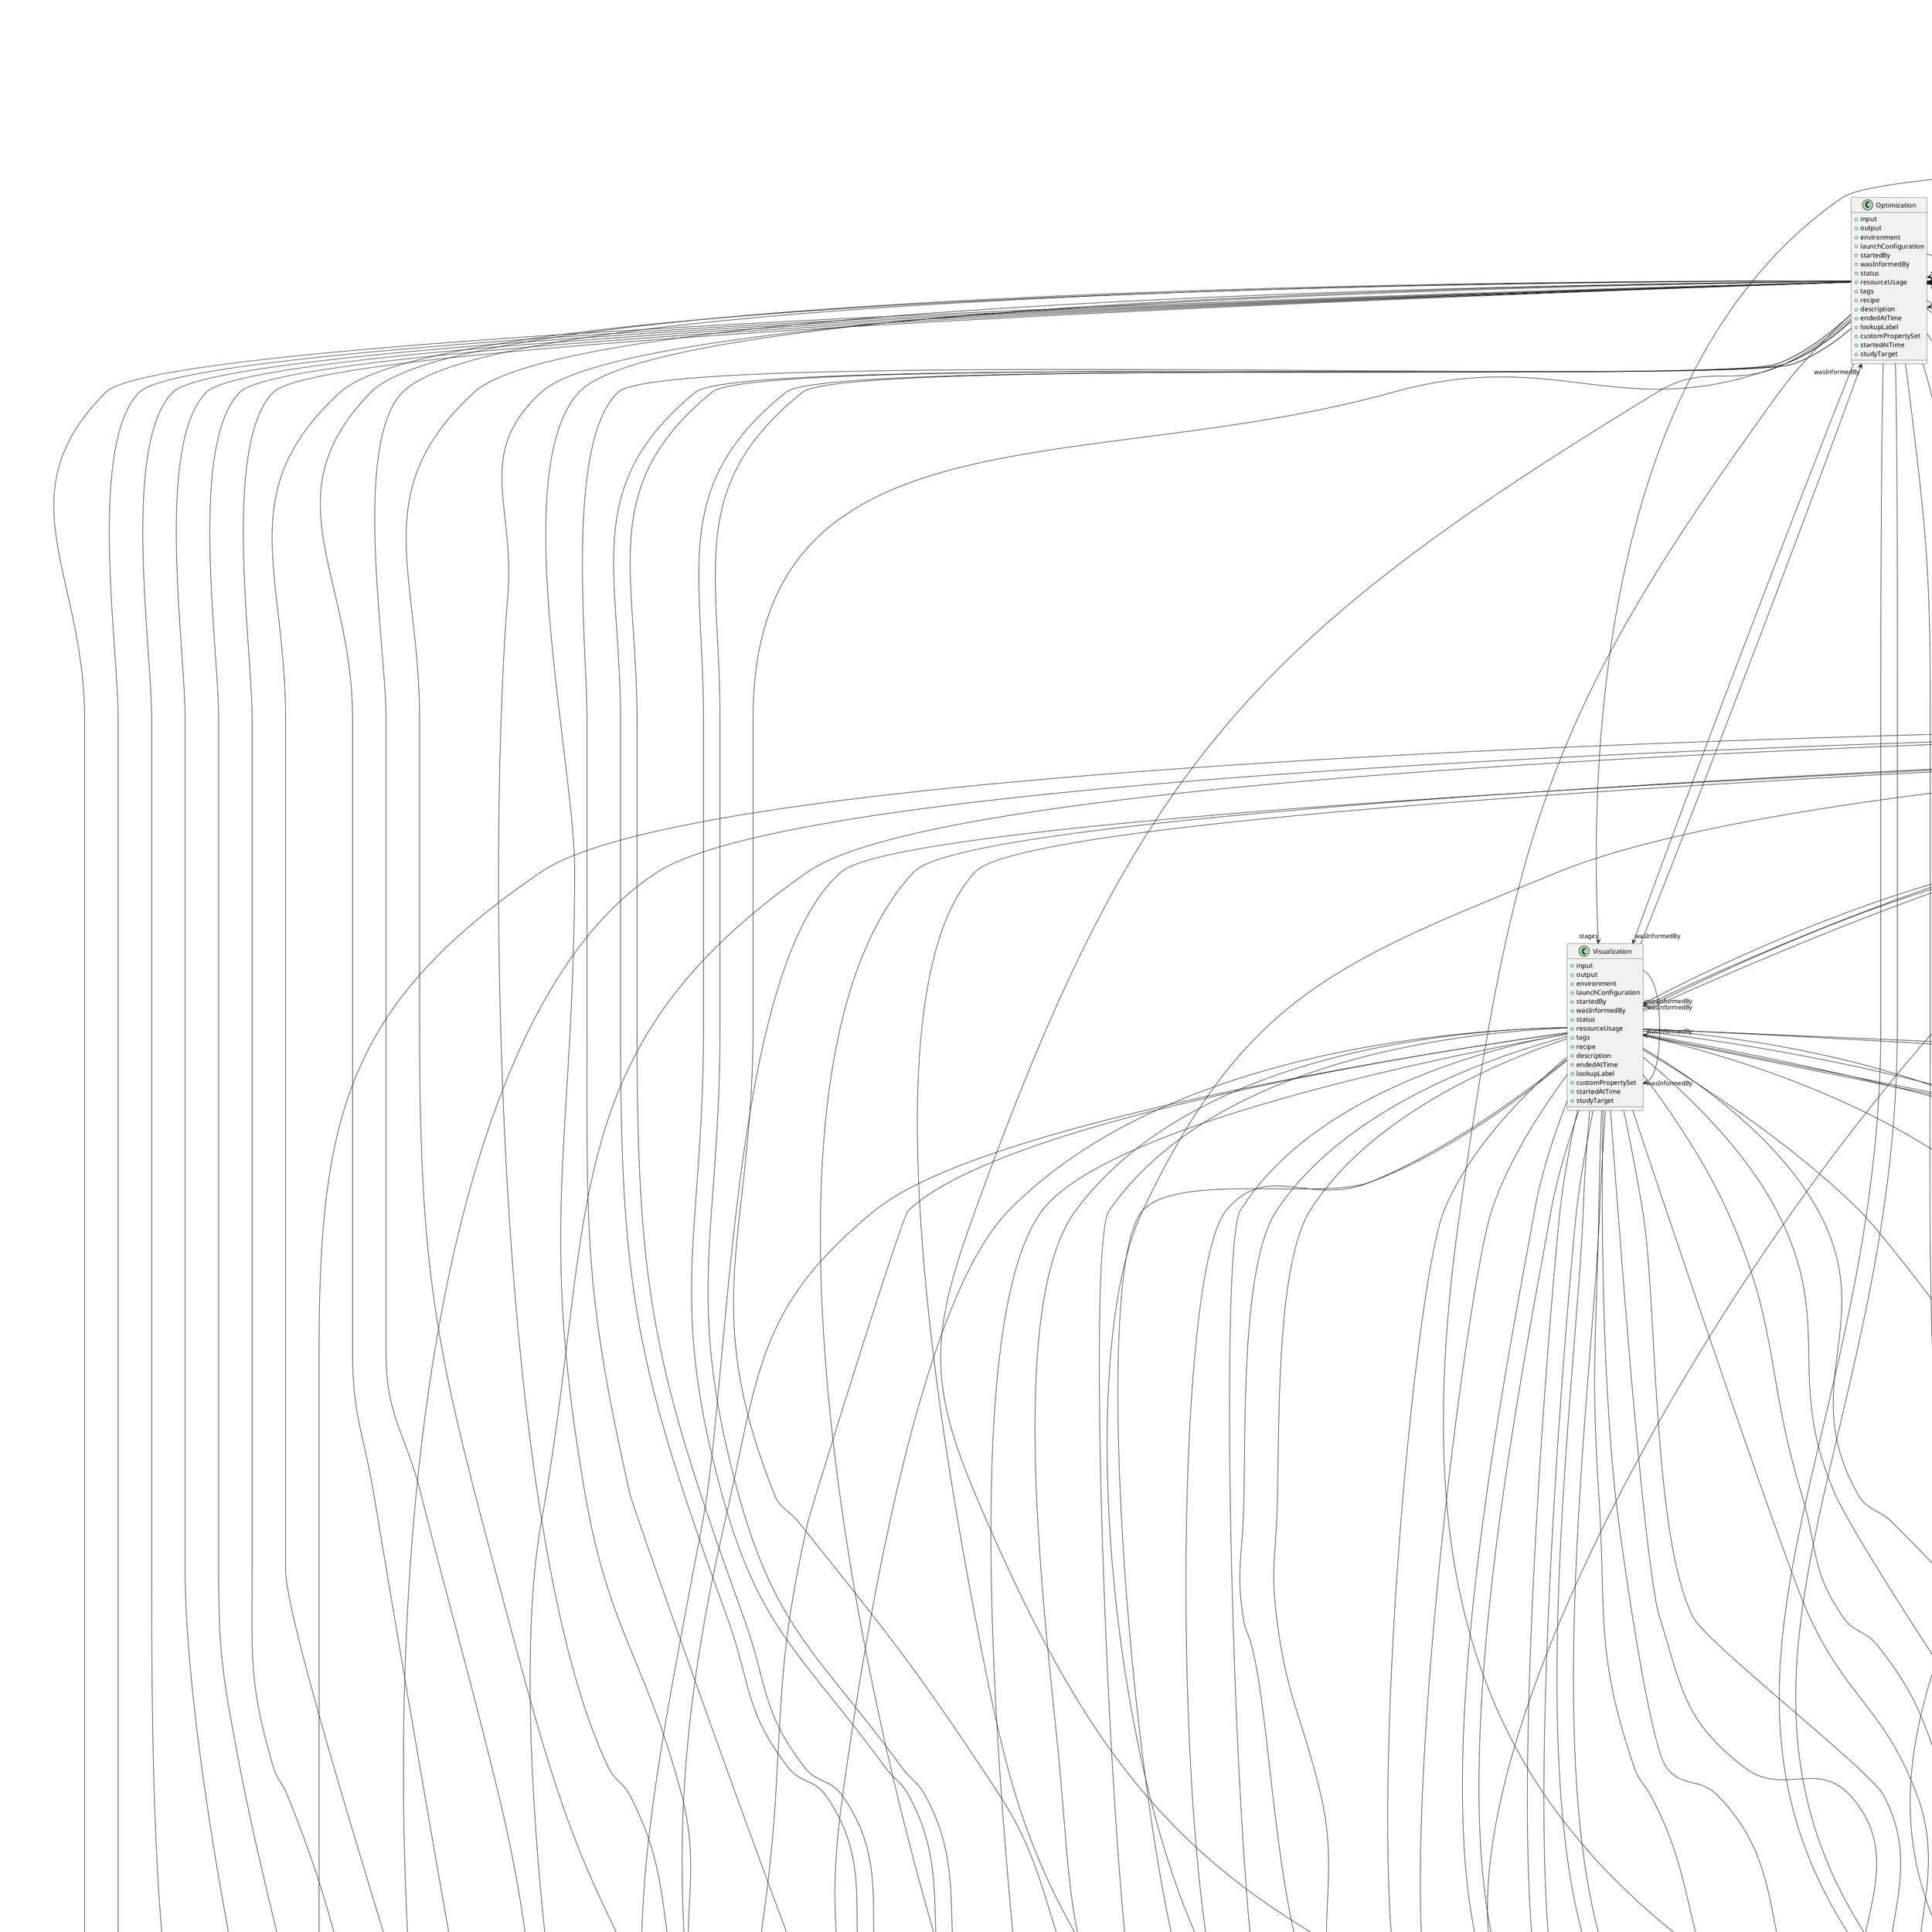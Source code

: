 @startuml

class Periodical {
+fullName
+shortName
+digitalIdentifier

}
Periodical -d-> "digitalIdentifier" ISSN


class PublicationVolume {
+volumeNumber
+isPartOf

}
PublicationVolume -d-> "isPartOf" Periodical


class ScholarlyArticle {
+isPartOf
+pagination
+abstract
+custodian
+author
+citedPublication
+copyright
+dateCreated
+dateModified
+datePublished
+digitalIdentifier
+editor
+funding
+name
+keyword
+license
+publisher
+IRI
+versionIdentifier

}
ScholarlyArticle -d-> "isPartOf" PublicationIssue
ScholarlyArticle -d-> "isPartOf" PublicationVolume
ScholarlyArticle -d-> "custodian" Organization
ScholarlyArticle -d-> "custodian" Person
ScholarlyArticle -d-> "author" Organization
ScholarlyArticle -d-> "author" Person
ScholarlyArticle -d-> "citedPublication" DOI
ScholarlyArticle -d-> "citedPublication" ISBN
ScholarlyArticle -d-> "copyright" Copyright
ScholarlyArticle -d-> "digitalIdentifier" DOI
ScholarlyArticle -d-> "editor" Person
ScholarlyArticle -d-> "funding" Funding
ScholarlyArticle -d-> "keyword" GeneticStrainType
ScholarlyArticle -d-> "keyword" Disease
ScholarlyArticle -d-> "keyword" Species
ScholarlyArticle -d-> "keyword" SubcellularEntity
ScholarlyArticle -d-> "keyword" Handedness
ScholarlyArticle -d-> "keyword" Organ
ScholarlyArticle -d-> "keyword" UBERONParcellation
ScholarlyArticle -d-> "keyword" TermSuggestion
ScholarlyArticle -d-> "keyword" CellType
ScholarlyArticle -d-> "keyword" BiologicalSex
ScholarlyArticle -d-> "keyword" MolecularEntity
ScholarlyArticle -d-> "keyword" BiologicalOrder
ScholarlyArticle -d-> "keyword" BreedingType
ScholarlyArticle -d-> "keyword" DiseaseModel
ScholarlyArticle -d-> "keyword" CellCultureType
ScholarlyArticle -d-> "keyword" ParcellationEntity
ScholarlyArticle -d-> "keyword" ParcellationEntityVersion
ScholarlyArticle -d-> "keyword" CustomAnatomicalEntity
ScholarlyArticle -d-> "license" License
ScholarlyArticle -d-> "publisher" Organization
ScholarlyArticle -d-> "publisher" Person


class LivePaperVersion {
+about
+author
+lastModified
+digitalIdentifier
+isAlternativeVersionOf
+isNewVersionOf
+license
+relatedPublication
+accessibility
+copyright
+custodian
+description
+fullDocumentation
+fullName
+funding
+homepage
+howToCite
+keyword
+otherContribution
+releaseDate
+repository
+shortName
+supportChannel
+versionIdentifier
+versionInnovation

}
LivePaperVersion -d-> "about" DatasetVersion
LivePaperVersion -d-> "about" ModelVersion
LivePaperVersion -d-> "about" SoftwareVersion
LivePaperVersion -d-> "author" Organization
LivePaperVersion -d-> "author" Person
LivePaperVersion -d-> "digitalIdentifier" DOI
LivePaperVersion -d-> "isAlternativeVersionOf" LivePaperVersion
LivePaperVersion -d-> "isNewVersionOf" LivePaperVersion
LivePaperVersion -d-> "license" License
LivePaperVersion -d-> "relatedPublication" DOI
LivePaperVersion -d-> "relatedPublication" ISBN
LivePaperVersion -d-> "relatedPublication" ISSN
LivePaperVersion -d-> "accessibility" ProductAccessibility
LivePaperVersion -d-> "copyright" Copyright
LivePaperVersion -d-> "custodian" Organization
LivePaperVersion -d-> "custodian" Person
LivePaperVersion -d-> "fullDocumentation" DOI
LivePaperVersion -d-> "fullDocumentation" File
LivePaperVersion -d-> "fullDocumentation" URL
LivePaperVersion -d-> "funding" Funding
LivePaperVersion -d-> "homepage" URL
LivePaperVersion -d-> "keyword" GeneticStrainType
LivePaperVersion -d-> "keyword" Service
LivePaperVersion -d-> "keyword" Disease
LivePaperVersion -d-> "keyword" CriteriaQualityType
LivePaperVersion -d-> "keyword" AnnotationType
LivePaperVersion -d-> "keyword" TissueSampleAttribute
LivePaperVersion -d-> "keyword" AnatomicalAxesOrientation
LivePaperVersion -d-> "keyword" Species
LivePaperVersion -d-> "keyword" AnatomicalPlane
LivePaperVersion -d-> "keyword" FileRepositoryType
LivePaperVersion -d-> "keyword" FileBundleGrouping
LivePaperVersion -d-> "keyword" ModelAbstractionLevel
LivePaperVersion -d-> "keyword" CranialWindowType
LivePaperVersion -d-> "keyword" OperatingSystem
LivePaperVersion -d-> "keyword" ModelScope
LivePaperVersion -d-> "keyword" SetupType
LivePaperVersion -d-> "keyword" ProgrammingLanguage
LivePaperVersion -d-> "keyword" Language
LivePaperVersion -d-> "keyword" DeviceType
LivePaperVersion -d-> "keyword" SubcellularEntity
LivePaperVersion -d-> "keyword" StimulationApproach
LivePaperVersion -d-> "keyword" Handedness
LivePaperVersion -d-> "keyword" QualitativeOverlap
LivePaperVersion -d-> "keyword" Organ
LivePaperVersion -d-> "keyword" UnitOfMeasurement
LivePaperVersion -d-> "keyword" DifferenceMeasure
LivePaperVersion -d-> "keyword" ActionStatusType
LivePaperVersion -d-> "keyword" AgeCategory
LivePaperVersion -d-> "keyword" PreparationType
LivePaperVersion -d-> "keyword" EthicsAssessment
LivePaperVersion -d-> "keyword" ProductAccessibility
LivePaperVersion -d-> "keyword" Technique
LivePaperVersion -d-> "keyword" FileUsageRole
LivePaperVersion -d-> "keyword" MeasuredQuantity
LivePaperVersion -d-> "keyword" UBERONParcellation
LivePaperVersion -d-> "keyword" SoftwareApplicationCategory
LivePaperVersion -d-> "keyword" TermSuggestion
LivePaperVersion -d-> "keyword" ChemicalMixtureType
LivePaperVersion -d-> "keyword" OperatingDevice
LivePaperVersion -d-> "keyword" DataType
LivePaperVersion -d-> "keyword" PatchClampVariation
LivePaperVersion -d-> "keyword" TypeOfUncertainty
LivePaperVersion -d-> "keyword" TissueSampleType
LivePaperVersion -d-> "keyword" CellType
LivePaperVersion -d-> "keyword" BiologicalSex
LivePaperVersion -d-> "keyword" SubjectAttribute
LivePaperVersion -d-> "keyword" MolecularEntity
LivePaperVersion -d-> "keyword" BiologicalOrder
LivePaperVersion -d-> "keyword" MetaDataModelType
LivePaperVersion -d-> "keyword" ExperimentalApproach
LivePaperVersion -d-> "keyword" BreedingType
LivePaperVersion -d-> "keyword" SemanticDataType
LivePaperVersion -d-> "keyword" ContributionType
LivePaperVersion -d-> "keyword" StimulusType
LivePaperVersion -d-> "keyword" DiseaseModel
LivePaperVersion -d-> "keyword" CellCultureType
LivePaperVersion -d-> "keyword" SoftwareFeature
LivePaperVersion -d-> "keyword" Laterality
LivePaperVersion -d-> "keyword" Terminology
LivePaperVersion -d-> "keyword" AtlasType
LivePaperVersion -d-> "otherContribution" Contribution
LivePaperVersion -d-> "repository" FileRepository


class Book {
+digitalIdentifier
+abstract
+custodian
+author
+citedPublication
+copyright
+dateCreated
+dateModified
+datePublished
+editor
+funding
+name
+keyword
+license
+publisher
+IRI
+versionIdentifier

}
Book -d-> "digitalIdentifier" ISBN
Book -d-> "digitalIdentifier" DOI
Book -d-> "custodian" Organization
Book -d-> "custodian" Person
Book -d-> "author" Organization
Book -d-> "author" Person
Book -d-> "citedPublication" DOI
Book -d-> "citedPublication" ISBN
Book -d-> "copyright" Copyright
Book -d-> "editor" Person
Book -d-> "funding" Funding
Book -d-> "keyword" GeneticStrainType
Book -d-> "keyword" Disease
Book -d-> "keyword" Species
Book -d-> "keyword" SubcellularEntity
Book -d-> "keyword" Handedness
Book -d-> "keyword" Organ
Book -d-> "keyword" UBERONParcellation
Book -d-> "keyword" TermSuggestion
Book -d-> "keyword" CellType
Book -d-> "keyword" BiologicalSex
Book -d-> "keyword" MolecularEntity
Book -d-> "keyword" BiologicalOrder
Book -d-> "keyword" BreedingType
Book -d-> "keyword" DiseaseModel
Book -d-> "keyword" CellCultureType
Book -d-> "keyword" ParcellationEntity
Book -d-> "keyword" ParcellationEntityVersion
Book -d-> "keyword" CustomAnatomicalEntity
Book -d-> "license" License
Book -d-> "publisher" Organization
Book -d-> "publisher" Person


class LivePaperSection {
+sectionType
+order
+name
+description
+isPartOf

}
LivePaperSection -d-> "isPartOf" LivePaperVersion


class Chapter {
+isPartOf
+pagination
+digitalIdentifier
+abstract
+custodian
+author
+citedPublication
+copyright
+dateCreated
+dateModified
+datePublished
+editor
+funding
+name
+keyword
+license
+publisher
+IRI
+versionIdentifier

}
Chapter -d-> "isPartOf" Book
Chapter -d-> "digitalIdentifier" DOI
Chapter -d-> "custodian" Organization
Chapter -d-> "custodian" Person
Chapter -d-> "author" Organization
Chapter -d-> "author" Person
Chapter -d-> "citedPublication" DOI
Chapter -d-> "citedPublication" ISBN
Chapter -d-> "copyright" Copyright
Chapter -d-> "editor" Person
Chapter -d-> "funding" Funding
Chapter -d-> "keyword" GeneticStrainType
Chapter -d-> "keyword" Disease
Chapter -d-> "keyword" Species
Chapter -d-> "keyword" SubcellularEntity
Chapter -d-> "keyword" Handedness
Chapter -d-> "keyword" Organ
Chapter -d-> "keyword" UBERONParcellation
Chapter -d-> "keyword" TermSuggestion
Chapter -d-> "keyword" CellType
Chapter -d-> "keyword" BiologicalSex
Chapter -d-> "keyword" MolecularEntity
Chapter -d-> "keyword" BiologicalOrder
Chapter -d-> "keyword" BreedingType
Chapter -d-> "keyword" DiseaseModel
Chapter -d-> "keyword" CellCultureType
Chapter -d-> "keyword" ParcellationEntity
Chapter -d-> "keyword" ParcellationEntityVersion
Chapter -d-> "keyword" CustomAnatomicalEntity
Chapter -d-> "license" License
Chapter -d-> "publisher" Organization
Chapter -d-> "publisher" Person


class LivePaperResourceItem {
+IRI
+name
+hostedBy
+isPartOf

}
LivePaperResourceItem -d-> "hostedBy" Organization
LivePaperResourceItem -d-> "isPartOf" LivePaperSection


class PublicationIssue {
+issueNumber
+isPartOf

}
PublicationIssue -d-> "isPartOf" PublicationVolume


class LivePaper {
+author
+digitalIdentifier
+hasVersion
+custodian
+description
+fullName
+homepage
+howToCite
+shortName

}
LivePaper -d-> "author" Organization
LivePaper -d-> "author" Person
LivePaper -d-> "digitalIdentifier" DOI
LivePaper -d-> "hasVersion" LivePaperVersion
LivePaper -d-> "custodian" Organization
LivePaper -d-> "custodian" Person
LivePaper -d-> "homepage" URL


class WorkflowRecipe {
+developer
+digitalIdentifier
+hasVersion
+custodian
+description
+fullName
+homepage
+howToCite
+shortName

}
WorkflowRecipe -d-> "developer" Organization
WorkflowRecipe -d-> "developer" Person
WorkflowRecipe -d-> "digitalIdentifier" DOI
WorkflowRecipe -d-> "hasVersion" WorkflowRecipeVersion
WorkflowRecipe -d-> "custodian" Organization
WorkflowRecipe -d-> "custodian" Person
WorkflowRecipe -d-> "homepage" URL


class LocalFile {
+contentDescription
+dataType
+format
+hash
+path
+name
+specialUsageRole
+storageSize

}
LocalFile -d-> "dataType" DataType
LocalFile -d-> "format" ContentType
LocalFile -d-> "hash" Hash
LocalFile -d-> "specialUsageRole" FileUsageRole
LocalFile -d-> "storageSize" QuantitativeValue


class Optimization {
+input
+output
+environment
+launchConfiguration
+startedBy
+wasInformedBy
+status
+resourceUsage
+tags
+recipe
+description
+endedAtTime
+lookupLabel
+customPropertySet
+startedAtTime
+studyTarget

}
Optimization -d-> "input" FileBundle
Optimization -d-> "input" File
Optimization -d-> "input" LocalFile
Optimization -d-> "input" SoftwareVersion
Optimization -d-> "input" ModelVersion
Optimization -d-> "output" FileBundle
Optimization -d-> "output" File
Optimization -d-> "output" LocalFile
Optimization -d-> "output" ModelVersion
Optimization -d-> "environment" Environment
Optimization -d-> "launchConfiguration" LaunchConfiguration
Optimization -d-> "startedBy" Person
Optimization -d-> "startedBy" SoftwareAgent
Optimization -d-> "wasInformedBy" Optimization
Optimization -d-> "wasInformedBy" ModelValidation
Optimization -d-> "wasInformedBy" Simulation
Optimization -d-> "wasInformedBy" Visualization
Optimization -d-> "wasInformedBy" DataAnalysis
Optimization -d-> "status" ActionStatusType
Optimization -d-> "resourceUsage" QuantitativeValue
Optimization -d-> "resourceUsage" QuantitativeValueRange
Optimization -d-> "recipe" WorkflowRecipeVersion
Optimization -d-> "customPropertySet" CustomPropertySet
Optimization -d-> "studyTarget" GeneticStrainType
Optimization -d-> "studyTarget" Disease
Optimization -d-> "studyTarget" Species
Optimization -d-> "studyTarget" SubcellularEntity
Optimization -d-> "studyTarget" Handedness
Optimization -d-> "studyTarget" Organ
Optimization -d-> "studyTarget" UBERONParcellation
Optimization -d-> "studyTarget" TermSuggestion
Optimization -d-> "studyTarget" CellType
Optimization -d-> "studyTarget" BiologicalSex
Optimization -d-> "studyTarget" MolecularEntity
Optimization -d-> "studyTarget" BiologicalOrder
Optimization -d-> "studyTarget" BreedingType
Optimization -d-> "studyTarget" DiseaseModel
Optimization -d-> "studyTarget" CellCultureType
Optimization -d-> "studyTarget" ParcellationEntity
Optimization -d-> "studyTarget" ParcellationEntityVersion
Optimization -d-> "studyTarget" CustomAnatomicalEntity


class SoftwareAgent {
+name
+software
+environment

}
SoftwareAgent -d-> "software" SoftwareVersion
SoftwareAgent -d-> "environment" Environment


class ModelValidation {
+input
+output
+score
+environment
+launchConfiguration
+startedBy
+wasInformedBy
+status
+resourceUsage
+tags
+recipe
+description
+endedAtTime
+lookupLabel
+customPropertySet
+startedAtTime
+studyTarget

}
ModelValidation -d-> "input" FileBundle
ModelValidation -d-> "input" File
ModelValidation -d-> "input" LocalFile
ModelValidation -d-> "input" SoftwareVersion
ModelValidation -d-> "input" ModelVersion
ModelValidation -d-> "input" ValidationTestVersion
ModelValidation -d-> "output" FileBundle
ModelValidation -d-> "output" File
ModelValidation -d-> "output" LocalFile
ModelValidation -d-> "environment" Environment
ModelValidation -d-> "launchConfiguration" LaunchConfiguration
ModelValidation -d-> "startedBy" Person
ModelValidation -d-> "startedBy" SoftwareAgent
ModelValidation -d-> "wasInformedBy" Optimization
ModelValidation -d-> "wasInformedBy" ModelValidation
ModelValidation -d-> "wasInformedBy" Simulation
ModelValidation -d-> "wasInformedBy" Visualization
ModelValidation -d-> "wasInformedBy" DataAnalysis
ModelValidation -d-> "status" ActionStatusType
ModelValidation -d-> "resourceUsage" QuantitativeValue
ModelValidation -d-> "resourceUsage" QuantitativeValueRange
ModelValidation -d-> "recipe" WorkflowRecipeVersion
ModelValidation -d-> "customPropertySet" CustomPropertySet
ModelValidation -d-> "studyTarget" GeneticStrainType
ModelValidation -d-> "studyTarget" Disease
ModelValidation -d-> "studyTarget" Species
ModelValidation -d-> "studyTarget" SubcellularEntity
ModelValidation -d-> "studyTarget" Handedness
ModelValidation -d-> "studyTarget" Organ
ModelValidation -d-> "studyTarget" UBERONParcellation
ModelValidation -d-> "studyTarget" TermSuggestion
ModelValidation -d-> "studyTarget" CellType
ModelValidation -d-> "studyTarget" BiologicalSex
ModelValidation -d-> "studyTarget" MolecularEntity
ModelValidation -d-> "studyTarget" BiologicalOrder
ModelValidation -d-> "studyTarget" BreedingType
ModelValidation -d-> "studyTarget" DiseaseModel
ModelValidation -d-> "studyTarget" CellCultureType
ModelValidation -d-> "studyTarget" ParcellationEntity
ModelValidation -d-> "studyTarget" ParcellationEntityVersion
ModelValidation -d-> "studyTarget" CustomAnatomicalEntity


class ValidationTestVersion {
+developer
+digitalIdentifier
+format
+isAlternativeVersionOf
+isNewVersionOf
+license
+referenceData
+entryPoint
+accessibility
+copyright
+custodian
+description
+fullDocumentation
+fullName
+funding
+homepage
+howToCite
+keyword
+otherContribution
+relatedPublication
+releaseDate
+repository
+shortName
+supportChannel
+versionIdentifier
+versionInnovation

}
ValidationTestVersion -d-> "developer" Organization
ValidationTestVersion -d-> "developer" Person
ValidationTestVersion -d-> "digitalIdentifier" DOI
ValidationTestVersion -d-> "format" ContentType
ValidationTestVersion -d-> "isAlternativeVersionOf" ValidationTestVersion
ValidationTestVersion -d-> "isNewVersionOf" ValidationTestVersion
ValidationTestVersion -d-> "license" License
ValidationTestVersion -d-> "referenceData" DOI
ValidationTestVersion -d-> "referenceData" File
ValidationTestVersion -d-> "referenceData" FileBundle
ValidationTestVersion -d-> "referenceData" URL
ValidationTestVersion -d-> "accessibility" ProductAccessibility
ValidationTestVersion -d-> "copyright" Copyright
ValidationTestVersion -d-> "custodian" Organization
ValidationTestVersion -d-> "custodian" Person
ValidationTestVersion -d-> "fullDocumentation" DOI
ValidationTestVersion -d-> "fullDocumentation" File
ValidationTestVersion -d-> "fullDocumentation" URL
ValidationTestVersion -d-> "funding" Funding
ValidationTestVersion -d-> "homepage" URL
ValidationTestVersion -d-> "keyword" GeneticStrainType
ValidationTestVersion -d-> "keyword" Service
ValidationTestVersion -d-> "keyword" Disease
ValidationTestVersion -d-> "keyword" CriteriaQualityType
ValidationTestVersion -d-> "keyword" AnnotationType
ValidationTestVersion -d-> "keyword" TissueSampleAttribute
ValidationTestVersion -d-> "keyword" AnatomicalAxesOrientation
ValidationTestVersion -d-> "keyword" Species
ValidationTestVersion -d-> "keyword" AnatomicalPlane
ValidationTestVersion -d-> "keyword" FileRepositoryType
ValidationTestVersion -d-> "keyword" FileBundleGrouping
ValidationTestVersion -d-> "keyword" ModelAbstractionLevel
ValidationTestVersion -d-> "keyword" CranialWindowType
ValidationTestVersion -d-> "keyword" OperatingSystem
ValidationTestVersion -d-> "keyword" ModelScope
ValidationTestVersion -d-> "keyword" SetupType
ValidationTestVersion -d-> "keyword" ProgrammingLanguage
ValidationTestVersion -d-> "keyword" Language
ValidationTestVersion -d-> "keyword" DeviceType
ValidationTestVersion -d-> "keyword" SubcellularEntity
ValidationTestVersion -d-> "keyword" StimulationApproach
ValidationTestVersion -d-> "keyword" Handedness
ValidationTestVersion -d-> "keyword" QualitativeOverlap
ValidationTestVersion -d-> "keyword" Organ
ValidationTestVersion -d-> "keyword" UnitOfMeasurement
ValidationTestVersion -d-> "keyword" DifferenceMeasure
ValidationTestVersion -d-> "keyword" ActionStatusType
ValidationTestVersion -d-> "keyword" AgeCategory
ValidationTestVersion -d-> "keyword" PreparationType
ValidationTestVersion -d-> "keyword" EthicsAssessment
ValidationTestVersion -d-> "keyword" ProductAccessibility
ValidationTestVersion -d-> "keyword" Technique
ValidationTestVersion -d-> "keyword" FileUsageRole
ValidationTestVersion -d-> "keyword" MeasuredQuantity
ValidationTestVersion -d-> "keyword" UBERONParcellation
ValidationTestVersion -d-> "keyword" SoftwareApplicationCategory
ValidationTestVersion -d-> "keyword" TermSuggestion
ValidationTestVersion -d-> "keyword" ChemicalMixtureType
ValidationTestVersion -d-> "keyword" OperatingDevice
ValidationTestVersion -d-> "keyword" DataType
ValidationTestVersion -d-> "keyword" PatchClampVariation
ValidationTestVersion -d-> "keyword" TypeOfUncertainty
ValidationTestVersion -d-> "keyword" TissueSampleType
ValidationTestVersion -d-> "keyword" CellType
ValidationTestVersion -d-> "keyword" BiologicalSex
ValidationTestVersion -d-> "keyword" SubjectAttribute
ValidationTestVersion -d-> "keyword" MolecularEntity
ValidationTestVersion -d-> "keyword" BiologicalOrder
ValidationTestVersion -d-> "keyword" MetaDataModelType
ValidationTestVersion -d-> "keyword" ExperimentalApproach
ValidationTestVersion -d-> "keyword" BreedingType
ValidationTestVersion -d-> "keyword" SemanticDataType
ValidationTestVersion -d-> "keyword" ContributionType
ValidationTestVersion -d-> "keyword" StimulusType
ValidationTestVersion -d-> "keyword" DiseaseModel
ValidationTestVersion -d-> "keyword" CellCultureType
ValidationTestVersion -d-> "keyword" SoftwareFeature
ValidationTestVersion -d-> "keyword" Laterality
ValidationTestVersion -d-> "keyword" Terminology
ValidationTestVersion -d-> "keyword" AtlasType
ValidationTestVersion -d-> "otherContribution" Contribution
ValidationTestVersion -d-> "relatedPublication" DOI
ValidationTestVersion -d-> "relatedPublication" ISBN
ValidationTestVersion -d-> "relatedPublication" HANDLE
ValidationTestVersion -d-> "repository" FileRepository


class HardwareSystem {
+name
+version
+description

}


class WorkflowRecipeVersion {
+developer
+digitalIdentifier
+hasComponent
+format
+isAlternativeVersionOf
+isNewVersionOf
+license
+accessibility
+copyright
+custodian
+description
+fullDocumentation
+fullName
+funding
+homepage
+howToCite
+keyword
+otherContribution
+relatedPublication
+releaseDate
+repository
+shortName
+supportChannel
+versionIdentifier
+versionInnovation

}
WorkflowRecipeVersion -d-> "developer" Organization
WorkflowRecipeVersion -d-> "developer" Person
WorkflowRecipeVersion -d-> "digitalIdentifier" DOI
WorkflowRecipeVersion -d-> "hasComponent" WorkflowRecipeVersion
WorkflowRecipeVersion -d-> "hasComponent" SoftwareVersion
WorkflowRecipeVersion -d-> "hasComponent" File
WorkflowRecipeVersion -d-> "hasComponent" FileBundle
WorkflowRecipeVersion -d-> "format" ContentType
WorkflowRecipeVersion -d-> "isAlternativeVersionOf" WorkflowRecipeVersion
WorkflowRecipeVersion -d-> "isNewVersionOf" WorkflowRecipeVersion
WorkflowRecipeVersion -d-> "license" License
WorkflowRecipeVersion -d-> "accessibility" ProductAccessibility
WorkflowRecipeVersion -d-> "copyright" Copyright
WorkflowRecipeVersion -d-> "custodian" Organization
WorkflowRecipeVersion -d-> "custodian" Person
WorkflowRecipeVersion -d-> "fullDocumentation" DOI
WorkflowRecipeVersion -d-> "fullDocumentation" File
WorkflowRecipeVersion -d-> "fullDocumentation" URL
WorkflowRecipeVersion -d-> "funding" Funding
WorkflowRecipeVersion -d-> "homepage" URL
WorkflowRecipeVersion -d-> "keyword" GeneticStrainType
WorkflowRecipeVersion -d-> "keyword" Service
WorkflowRecipeVersion -d-> "keyword" Disease
WorkflowRecipeVersion -d-> "keyword" CriteriaQualityType
WorkflowRecipeVersion -d-> "keyword" AnnotationType
WorkflowRecipeVersion -d-> "keyword" TissueSampleAttribute
WorkflowRecipeVersion -d-> "keyword" AnatomicalAxesOrientation
WorkflowRecipeVersion -d-> "keyword" Species
WorkflowRecipeVersion -d-> "keyword" AnatomicalPlane
WorkflowRecipeVersion -d-> "keyword" FileRepositoryType
WorkflowRecipeVersion -d-> "keyword" FileBundleGrouping
WorkflowRecipeVersion -d-> "keyword" ModelAbstractionLevel
WorkflowRecipeVersion -d-> "keyword" CranialWindowType
WorkflowRecipeVersion -d-> "keyword" OperatingSystem
WorkflowRecipeVersion -d-> "keyword" ModelScope
WorkflowRecipeVersion -d-> "keyword" SetupType
WorkflowRecipeVersion -d-> "keyword" ProgrammingLanguage
WorkflowRecipeVersion -d-> "keyword" Language
WorkflowRecipeVersion -d-> "keyword" DeviceType
WorkflowRecipeVersion -d-> "keyword" SubcellularEntity
WorkflowRecipeVersion -d-> "keyword" StimulationApproach
WorkflowRecipeVersion -d-> "keyword" Handedness
WorkflowRecipeVersion -d-> "keyword" QualitativeOverlap
WorkflowRecipeVersion -d-> "keyword" Organ
WorkflowRecipeVersion -d-> "keyword" UnitOfMeasurement
WorkflowRecipeVersion -d-> "keyword" DifferenceMeasure
WorkflowRecipeVersion -d-> "keyword" ActionStatusType
WorkflowRecipeVersion -d-> "keyword" AgeCategory
WorkflowRecipeVersion -d-> "keyword" PreparationType
WorkflowRecipeVersion -d-> "keyword" EthicsAssessment
WorkflowRecipeVersion -d-> "keyword" ProductAccessibility
WorkflowRecipeVersion -d-> "keyword" Technique
WorkflowRecipeVersion -d-> "keyword" FileUsageRole
WorkflowRecipeVersion -d-> "keyword" MeasuredQuantity
WorkflowRecipeVersion -d-> "keyword" UBERONParcellation
WorkflowRecipeVersion -d-> "keyword" SoftwareApplicationCategory
WorkflowRecipeVersion -d-> "keyword" TermSuggestion
WorkflowRecipeVersion -d-> "keyword" ChemicalMixtureType
WorkflowRecipeVersion -d-> "keyword" OperatingDevice
WorkflowRecipeVersion -d-> "keyword" DataType
WorkflowRecipeVersion -d-> "keyword" PatchClampVariation
WorkflowRecipeVersion -d-> "keyword" TypeOfUncertainty
WorkflowRecipeVersion -d-> "keyword" TissueSampleType
WorkflowRecipeVersion -d-> "keyword" CellType
WorkflowRecipeVersion -d-> "keyword" BiologicalSex
WorkflowRecipeVersion -d-> "keyword" SubjectAttribute
WorkflowRecipeVersion -d-> "keyword" MolecularEntity
WorkflowRecipeVersion -d-> "keyword" BiologicalOrder
WorkflowRecipeVersion -d-> "keyword" MetaDataModelType
WorkflowRecipeVersion -d-> "keyword" ExperimentalApproach
WorkflowRecipeVersion -d-> "keyword" BreedingType
WorkflowRecipeVersion -d-> "keyword" SemanticDataType
WorkflowRecipeVersion -d-> "keyword" ContributionType
WorkflowRecipeVersion -d-> "keyword" StimulusType
WorkflowRecipeVersion -d-> "keyword" DiseaseModel
WorkflowRecipeVersion -d-> "keyword" CellCultureType
WorkflowRecipeVersion -d-> "keyword" SoftwareFeature
WorkflowRecipeVersion -d-> "keyword" Laterality
WorkflowRecipeVersion -d-> "keyword" Terminology
WorkflowRecipeVersion -d-> "keyword" AtlasType
WorkflowRecipeVersion -d-> "otherContribution" Contribution
WorkflowRecipeVersion -d-> "relatedPublication" DOI
WorkflowRecipeVersion -d-> "relatedPublication" ISBN
WorkflowRecipeVersion -d-> "relatedPublication" HANDLE
WorkflowRecipeVersion -d-> "repository" FileRepository


class Environment {
+name
+hardware
+configuration
+software
+description

}
Environment -d-> "hardware" HardwareSystem
Environment -d-> "configuration" Configuration
Environment -d-> "software" SoftwareVersion


class Simulation {
+input
+output
+environment
+launchConfiguration
+startedBy
+wasInformedBy
+status
+resourceUsage
+tags
+recipe
+description
+endedAtTime
+lookupLabel
+customPropertySet
+startedAtTime
+studyTarget

}
Simulation -d-> "input" FileBundle
Simulation -d-> "input" File
Simulation -d-> "input" LocalFile
Simulation -d-> "input" SoftwareVersion
Simulation -d-> "input" ModelVersion
Simulation -d-> "output" FileBundle
Simulation -d-> "output" File
Simulation -d-> "output" LocalFile
Simulation -d-> "environment" Environment
Simulation -d-> "launchConfiguration" LaunchConfiguration
Simulation -d-> "startedBy" Person
Simulation -d-> "startedBy" SoftwareAgent
Simulation -d-> "wasInformedBy" Optimization
Simulation -d-> "wasInformedBy" ModelValidation
Simulation -d-> "wasInformedBy" Simulation
Simulation -d-> "wasInformedBy" Visualization
Simulation -d-> "wasInformedBy" DataAnalysis
Simulation -d-> "status" ActionStatusType
Simulation -d-> "resourceUsage" QuantitativeValue
Simulation -d-> "resourceUsage" QuantitativeValueRange
Simulation -d-> "recipe" WorkflowRecipeVersion
Simulation -d-> "customPropertySet" CustomPropertySet
Simulation -d-> "studyTarget" GeneticStrainType
Simulation -d-> "studyTarget" Disease
Simulation -d-> "studyTarget" Species
Simulation -d-> "studyTarget" SubcellularEntity
Simulation -d-> "studyTarget" Handedness
Simulation -d-> "studyTarget" Organ
Simulation -d-> "studyTarget" UBERONParcellation
Simulation -d-> "studyTarget" TermSuggestion
Simulation -d-> "studyTarget" CellType
Simulation -d-> "studyTarget" BiologicalSex
Simulation -d-> "studyTarget" MolecularEntity
Simulation -d-> "studyTarget" BiologicalOrder
Simulation -d-> "studyTarget" BreedingType
Simulation -d-> "studyTarget" DiseaseModel
Simulation -d-> "studyTarget" CellCultureType
Simulation -d-> "studyTarget" ParcellationEntity
Simulation -d-> "studyTarget" ParcellationEntityVersion
Simulation -d-> "studyTarget" CustomAnatomicalEntity


class Visualization {
+input
+output
+environment
+launchConfiguration
+startedBy
+wasInformedBy
+status
+resourceUsage
+tags
+recipe
+description
+endedAtTime
+lookupLabel
+customPropertySet
+startedAtTime
+studyTarget

}
Visualization -d-> "input" FileBundle
Visualization -d-> "input" File
Visualization -d-> "input" LocalFile
Visualization -d-> "input" SoftwareVersion
Visualization -d-> "output" FileBundle
Visualization -d-> "output" File
Visualization -d-> "output" LocalFile
Visualization -d-> "environment" Environment
Visualization -d-> "launchConfiguration" LaunchConfiguration
Visualization -d-> "startedBy" Person
Visualization -d-> "startedBy" SoftwareAgent
Visualization -d-> "wasInformedBy" Optimization
Visualization -d-> "wasInformedBy" ModelValidation
Visualization -d-> "wasInformedBy" Simulation
Visualization -d-> "wasInformedBy" Visualization
Visualization -d-> "wasInformedBy" DataAnalysis
Visualization -d-> "status" ActionStatusType
Visualization -d-> "resourceUsage" QuantitativeValue
Visualization -d-> "resourceUsage" QuantitativeValueRange
Visualization -d-> "recipe" WorkflowRecipeVersion
Visualization -d-> "customPropertySet" CustomPropertySet
Visualization -d-> "studyTarget" GeneticStrainType
Visualization -d-> "studyTarget" Disease
Visualization -d-> "studyTarget" Species
Visualization -d-> "studyTarget" SubcellularEntity
Visualization -d-> "studyTarget" Handedness
Visualization -d-> "studyTarget" Organ
Visualization -d-> "studyTarget" UBERONParcellation
Visualization -d-> "studyTarget" TermSuggestion
Visualization -d-> "studyTarget" CellType
Visualization -d-> "studyTarget" BiologicalSex
Visualization -d-> "studyTarget" MolecularEntity
Visualization -d-> "studyTarget" BiologicalOrder
Visualization -d-> "studyTarget" BreedingType
Visualization -d-> "studyTarget" DiseaseModel
Visualization -d-> "studyTarget" CellCultureType
Visualization -d-> "studyTarget" ParcellationEntity
Visualization -d-> "studyTarget" ParcellationEntityVersion
Visualization -d-> "studyTarget" CustomAnatomicalEntity


class DataAnalysis {
+input
+output
+environment
+launchConfiguration
+startedBy
+wasInformedBy
+status
+resourceUsage
+tags
+recipe
+description
+endedAtTime
+lookupLabel
+customPropertySet
+startedAtTime
+studyTarget

}
DataAnalysis -d-> "input" FileBundle
DataAnalysis -d-> "input" File
DataAnalysis -d-> "input" LocalFile
DataAnalysis -d-> "input" SoftwareVersion
DataAnalysis -d-> "output" FileBundle
DataAnalysis -d-> "output" File
DataAnalysis -d-> "output" LocalFile
DataAnalysis -d-> "environment" Environment
DataAnalysis -d-> "launchConfiguration" LaunchConfiguration
DataAnalysis -d-> "startedBy" Person
DataAnalysis -d-> "startedBy" SoftwareAgent
DataAnalysis -d-> "wasInformedBy" Optimization
DataAnalysis -d-> "wasInformedBy" ModelValidation
DataAnalysis -d-> "wasInformedBy" Simulation
DataAnalysis -d-> "wasInformedBy" Visualization
DataAnalysis -d-> "wasInformedBy" DataAnalysis
DataAnalysis -d-> "status" ActionStatusType
DataAnalysis -d-> "resourceUsage" QuantitativeValue
DataAnalysis -d-> "resourceUsage" QuantitativeValueRange
DataAnalysis -d-> "recipe" WorkflowRecipeVersion
DataAnalysis -d-> "customPropertySet" CustomPropertySet
DataAnalysis -d-> "studyTarget" GeneticStrainType
DataAnalysis -d-> "studyTarget" Disease
DataAnalysis -d-> "studyTarget" Species
DataAnalysis -d-> "studyTarget" SubcellularEntity
DataAnalysis -d-> "studyTarget" Handedness
DataAnalysis -d-> "studyTarget" Organ
DataAnalysis -d-> "studyTarget" UBERONParcellation
DataAnalysis -d-> "studyTarget" TermSuggestion
DataAnalysis -d-> "studyTarget" CellType
DataAnalysis -d-> "studyTarget" BiologicalSex
DataAnalysis -d-> "studyTarget" MolecularEntity
DataAnalysis -d-> "studyTarget" BiologicalOrder
DataAnalysis -d-> "studyTarget" BreedingType
DataAnalysis -d-> "studyTarget" DiseaseModel
DataAnalysis -d-> "studyTarget" CellCultureType
DataAnalysis -d-> "studyTarget" ParcellationEntity
DataAnalysis -d-> "studyTarget" ParcellationEntityVersion
DataAnalysis -d-> "studyTarget" CustomAnatomicalEntity


class LaunchConfiguration {
+description
+name
+executable
+arguments
+environmentVariables

}
LaunchConfiguration -d-> "environmentVariables" PropertyValueList


class ValidationTest {
+developer
+digitalIdentifier
+hasVersion
+scope
+studyTarget
+experimentalTechnique
+scoreType
+custodian
+description
+fullName
+homepage
+howToCite
+shortName

}
ValidationTest -d-> "developer" Organization
ValidationTest -d-> "developer" Person
ValidationTest -d-> "digitalIdentifier" DOI
ValidationTest -d-> "hasVersion" ValidationTestVersion
ValidationTest -d-> "scope" ModelScope
ValidationTest -d-> "studyTarget" GeneticStrainType
ValidationTest -d-> "studyTarget" Disease
ValidationTest -d-> "studyTarget" Species
ValidationTest -d-> "studyTarget" SubcellularEntity
ValidationTest -d-> "studyTarget" Handedness
ValidationTest -d-> "studyTarget" Organ
ValidationTest -d-> "studyTarget" UBERONParcellation
ValidationTest -d-> "studyTarget" TermSuggestion
ValidationTest -d-> "studyTarget" CellType
ValidationTest -d-> "studyTarget" BiologicalSex
ValidationTest -d-> "studyTarget" MolecularEntity
ValidationTest -d-> "studyTarget" BiologicalOrder
ValidationTest -d-> "studyTarget" BreedingType
ValidationTest -d-> "studyTarget" DiseaseModel
ValidationTest -d-> "studyTarget" CellCultureType
ValidationTest -d-> "studyTarget" ParcellationEntity
ValidationTest -d-> "studyTarget" ParcellationEntityVersion
ValidationTest -d-> "studyTarget" CustomAnatomicalEntity
ValidationTest -d-> "experimentalTechnique" Technique
ValidationTest -d-> "scoreType" DifferenceMeasure
ValidationTest -d-> "custodian" Organization
ValidationTest -d-> "custodian" Person
ValidationTest -d-> "homepage" URL


class WorkflowExecution {
+stages
+startedBy
+recipe

}
WorkflowExecution -d-> "stages" Optimization
WorkflowExecution -d-> "stages" ModelValidation
WorkflowExecution -d-> "stages" Simulation
WorkflowExecution -d-> "stages" Visualization
WorkflowExecution -d-> "stages" DataAnalysis
WorkflowExecution -d-> "startedBy" Person
WorkflowExecution -d-> "startedBy" SoftwareAgent
WorkflowExecution -d-> "recipe" WorkflowRecipeVersion


class ORCID {
+identifier

}


class DOI {
+identifier

}


class QuantitativeValueRange {
+maxValue
+maxValueUnit
+minValue
+minValueUnit

}
QuantitativeValueRange -d-> "maxValueUnit" UnitOfMeasurement
QuantitativeValueRange -d-> "minValueUnit" UnitOfMeasurement


class RORID {
+identifier

}


class GRIDID {
+identifier

}


class URL {
+URL

}


class Comment {
+commenter
+content
+subject
+timestamp

}
Comment -d-> "commenter" Person
Comment -d-> "subject" MetaDataModel
Comment -d-> "subject" DatasetVersion
Comment -d-> "subject" Dataset
Comment -d-> "subject" Software
Comment -d-> "subject" SoftwareVersion
Comment -d-> "subject" ModelVersion
Comment -d-> "subject" Model
Comment -d-> "subject" MetaDataModelVersion
Comment -d-> "subject" BrainAtlas
Comment -d-> "subject" BrainAtlasVersion
Comment -d-> "subject" LivePaperVersion
Comment -d-> "subject" LivePaper
Comment -d-> "subject" WorkflowRecipe
Comment -d-> "subject" ValidationTestVersion
Comment -d-> "subject" WorkflowRecipeVersion
Comment -d-> "subject" ValidationTest


class SWHID {
+identifier

}


class HANDLE {
+identifier

}


class QuantitativeValue {
+value
+uncertainty
+typeOfUncertainty
+unit

}
QuantitativeValue -d-> "typeOfUncertainty" TypeOfUncertainty
QuantitativeValue -d-> "unit" UnitOfMeasurement


class Funding {
+acknowledgement
+awardNumber
+awardTitle
+funder

}
Funding -d-> "funder" Organization
Funding -d-> "funder" Person


class StockNumber {
+identifier
+vendor

}
StockNumber -d-> "vendor" Organization


class ISBN {
+identifier

}


class RRID {
+identifier

}


class QuantitativeValueArray {
+values
+negativeUncertainties
+positiveUncertainties
+typeOfUncertainty
+unit

}
QuantitativeValueArray -d-> "typeOfUncertainty" TypeOfUncertainty
QuantitativeValueArray -d-> "unit" UnitOfMeasurement


class ISSN {
+identifier

}


class Setup {
+name
+location
+setupType
+description
+manufacturer
+components

}
Setup -d-> "setupType" SetupType
Setup -d-> "manufacturer" Organization
Setup -d-> "manufacturer" Person
Setup -d-> "components" Setup
Setup -d-> "components" SoftwareVersion


class MetaDataModel {
+developer
+digitalIdentifier
+hasVersion
+custodian
+description
+fullName
+homepage
+howToCite
+shortName

}
MetaDataModel -d-> "developer" Organization
MetaDataModel -d-> "developer" Person
MetaDataModel -d-> "digitalIdentifier" DOI
MetaDataModel -d-> "digitalIdentifier" SWHID
MetaDataModel -d-> "hasVersion" MetaDataModelVersion
MetaDataModel -d-> "custodian" Organization
MetaDataModel -d-> "custodian" Person
MetaDataModel -d-> "homepage" URL


class DatasetVersion {
+author
+behavioralProtocol
+digitalIdentifier
+ethicsAssessment
+experimentalApproach
+inputData
+isAlternativeVersionOf
+isNewVersionOf
+license
+preparationDesign
+studiedSpecimen
+technique
+dataType
+studyTarget
+accessibility
+copyright
+custodian
+description
+fullDocumentation
+fullName
+funding
+homepage
+howToCite
+keyword
+otherContribution
+relatedPublication
+releaseDate
+repository
+shortName
+supportChannel
+versionIdentifier
+versionInnovation

}
DatasetVersion -d-> "author" Organization
DatasetVersion -d-> "author" Person
DatasetVersion -d-> "behavioralProtocol" BehavioralProtocol
DatasetVersion -d-> "digitalIdentifier" DOI
DatasetVersion -d-> "ethicsAssessment" EthicsAssessment
DatasetVersion -d-> "experimentalApproach" ExperimentalApproach
DatasetVersion -d-> "inputData" DOI
DatasetVersion -d-> "inputData" File
DatasetVersion -d-> "inputData" FileBundle
DatasetVersion -d-> "inputData" URL
DatasetVersion -d-> "inputData" BrainAtlasVersion
DatasetVersion -d-> "inputData" CommonCoordinateSpace
DatasetVersion -d-> "isAlternativeVersionOf" DatasetVersion
DatasetVersion -d-> "isNewVersionOf" DatasetVersion
DatasetVersion -d-> "license" License
DatasetVersion -d-> "preparationDesign" PreparationType
DatasetVersion -d-> "studiedSpecimen" Subject
DatasetVersion -d-> "studiedSpecimen" SubjectGroup
DatasetVersion -d-> "studiedSpecimen" TissueSample
DatasetVersion -d-> "studiedSpecimen" TissueSampleCollection
DatasetVersion -d-> "technique" Technique
DatasetVersion -d-> "dataType" SemanticDataType
DatasetVersion -d-> "studyTarget" GeneticStrainType
DatasetVersion -d-> "studyTarget" Disease
DatasetVersion -d-> "studyTarget" Species
DatasetVersion -d-> "studyTarget" SubcellularEntity
DatasetVersion -d-> "studyTarget" Handedness
DatasetVersion -d-> "studyTarget" Organ
DatasetVersion -d-> "studyTarget" UBERONParcellation
DatasetVersion -d-> "studyTarget" TermSuggestion
DatasetVersion -d-> "studyTarget" CellType
DatasetVersion -d-> "studyTarget" BiologicalSex
DatasetVersion -d-> "studyTarget" MolecularEntity
DatasetVersion -d-> "studyTarget" BiologicalOrder
DatasetVersion -d-> "studyTarget" BreedingType
DatasetVersion -d-> "studyTarget" DiseaseModel
DatasetVersion -d-> "studyTarget" CellCultureType
DatasetVersion -d-> "studyTarget" ParcellationEntity
DatasetVersion -d-> "studyTarget" ParcellationEntityVersion
DatasetVersion -d-> "studyTarget" CustomAnatomicalEntity
DatasetVersion -d-> "accessibility" ProductAccessibility
DatasetVersion -d-> "copyright" Copyright
DatasetVersion -d-> "custodian" Organization
DatasetVersion -d-> "custodian" Person
DatasetVersion -d-> "fullDocumentation" DOI
DatasetVersion -d-> "fullDocumentation" File
DatasetVersion -d-> "fullDocumentation" URL
DatasetVersion -d-> "funding" Funding
DatasetVersion -d-> "homepage" URL
DatasetVersion -d-> "keyword" GeneticStrainType
DatasetVersion -d-> "keyword" Service
DatasetVersion -d-> "keyword" Disease
DatasetVersion -d-> "keyword" CriteriaQualityType
DatasetVersion -d-> "keyword" AnnotationType
DatasetVersion -d-> "keyword" TissueSampleAttribute
DatasetVersion -d-> "keyword" AnatomicalAxesOrientation
DatasetVersion -d-> "keyword" Species
DatasetVersion -d-> "keyword" AnatomicalPlane
DatasetVersion -d-> "keyword" FileRepositoryType
DatasetVersion -d-> "keyword" FileBundleGrouping
DatasetVersion -d-> "keyword" ModelAbstractionLevel
DatasetVersion -d-> "keyword" CranialWindowType
DatasetVersion -d-> "keyword" OperatingSystem
DatasetVersion -d-> "keyword" ModelScope
DatasetVersion -d-> "keyword" SetupType
DatasetVersion -d-> "keyword" ProgrammingLanguage
DatasetVersion -d-> "keyword" Language
DatasetVersion -d-> "keyword" DeviceType
DatasetVersion -d-> "keyword" SubcellularEntity
DatasetVersion -d-> "keyword" StimulationApproach
DatasetVersion -d-> "keyword" Handedness
DatasetVersion -d-> "keyword" QualitativeOverlap
DatasetVersion -d-> "keyword" Organ
DatasetVersion -d-> "keyword" UnitOfMeasurement
DatasetVersion -d-> "keyword" DifferenceMeasure
DatasetVersion -d-> "keyword" ActionStatusType
DatasetVersion -d-> "keyword" AgeCategory
DatasetVersion -d-> "keyword" PreparationType
DatasetVersion -d-> "keyword" EthicsAssessment
DatasetVersion -d-> "keyword" ProductAccessibility
DatasetVersion -d-> "keyword" Technique
DatasetVersion -d-> "keyword" FileUsageRole
DatasetVersion -d-> "keyword" MeasuredQuantity
DatasetVersion -d-> "keyword" UBERONParcellation
DatasetVersion -d-> "keyword" SoftwareApplicationCategory
DatasetVersion -d-> "keyword" TermSuggestion
DatasetVersion -d-> "keyword" ChemicalMixtureType
DatasetVersion -d-> "keyword" OperatingDevice
DatasetVersion -d-> "keyword" DataType
DatasetVersion -d-> "keyword" PatchClampVariation
DatasetVersion -d-> "keyword" TypeOfUncertainty
DatasetVersion -d-> "keyword" TissueSampleType
DatasetVersion -d-> "keyword" CellType
DatasetVersion -d-> "keyword" BiologicalSex
DatasetVersion -d-> "keyword" SubjectAttribute
DatasetVersion -d-> "keyword" MolecularEntity
DatasetVersion -d-> "keyword" BiologicalOrder
DatasetVersion -d-> "keyword" MetaDataModelType
DatasetVersion -d-> "keyword" ExperimentalApproach
DatasetVersion -d-> "keyword" BreedingType
DatasetVersion -d-> "keyword" SemanticDataType
DatasetVersion -d-> "keyword" ContributionType
DatasetVersion -d-> "keyword" StimulusType
DatasetVersion -d-> "keyword" DiseaseModel
DatasetVersion -d-> "keyword" CellCultureType
DatasetVersion -d-> "keyword" SoftwareFeature
DatasetVersion -d-> "keyword" Laterality
DatasetVersion -d-> "keyword" Terminology
DatasetVersion -d-> "keyword" AtlasType
DatasetVersion -d-> "otherContribution" Contribution
DatasetVersion -d-> "relatedPublication" DOI
DatasetVersion -d-> "relatedPublication" ISBN
DatasetVersion -d-> "relatedPublication" HANDLE
DatasetVersion -d-> "repository" FileRepository


class Dataset {
+author
+digitalIdentifier
+hasVersion
+custodian
+description
+fullName
+homepage
+howToCite
+shortName

}
Dataset -d-> "author" Organization
Dataset -d-> "author" Person
Dataset -d-> "digitalIdentifier" DOI
Dataset -d-> "hasVersion" DatasetVersion
Dataset -d-> "custodian" Organization
Dataset -d-> "custodian" Person
Dataset -d-> "homepage" URL


class Software {
+developer
+digitalIdentifier
+hasVersion
+custodian
+description
+fullName
+homepage
+howToCite
+shortName

}
Software -d-> "developer" Organization
Software -d-> "developer" Person
Software -d-> "digitalIdentifier" DOI
Software -d-> "digitalIdentifier" SWHID
Software -d-> "hasVersion" SoftwareVersion
Software -d-> "custodian" Organization
Software -d-> "custodian" Person
Software -d-> "homepage" URL


class Project {
+description
+fullName
+hasResearchProducts
+homepage
+coordinator
+shortName

}
Project -d-> "hasResearchProducts" MetaDataModel
Project -d-> "hasResearchProducts" DatasetVersion
Project -d-> "hasResearchProducts" Dataset
Project -d-> "hasResearchProducts" Software
Project -d-> "hasResearchProducts" SoftwareVersion
Project -d-> "hasResearchProducts" ModelVersion
Project -d-> "hasResearchProducts" Model
Project -d-> "hasResearchProducts" MetaDataModelVersion
Project -d-> "hasResearchProducts" BrainAtlas
Project -d-> "hasResearchProducts" BrainAtlasVersion
Project -d-> "hasResearchProducts" LivePaperVersion
Project -d-> "hasResearchProducts" LivePaper
Project -d-> "hasResearchProducts" WorkflowRecipe
Project -d-> "hasResearchProducts" ValidationTestVersion
Project -d-> "hasResearchProducts" WorkflowRecipeVersion
Project -d-> "hasResearchProducts" ValidationTest
Project -d-> "homepage" URL
Project -d-> "coordinator" Organization
Project -d-> "coordinator" Person


class SoftwareVersion {
+applicationCategory
+developer
+device
+digitalIdentifier
+feature
+requirement
+inputFormat
+isAlternativeVersionOf
+isNewVersionOf
+language
+license
+operatingSystem
+outputFormat
+programmingLanguage
+accessibility
+copyright
+custodian
+description
+fullDocumentation
+fullName
+funding
+homepage
+howToCite
+keyword
+otherContribution
+relatedPublication
+releaseDate
+repository
+shortName
+supportChannel
+versionIdentifier
+versionInnovation

}
SoftwareVersion -d-> "applicationCategory" SoftwareApplicationCategory
SoftwareVersion -d-> "developer" Organization
SoftwareVersion -d-> "developer" Person
SoftwareVersion -d-> "device" OperatingDevice
SoftwareVersion -d-> "digitalIdentifier" DOI
SoftwareVersion -d-> "digitalIdentifier" SWHID
SoftwareVersion -d-> "feature" SoftwareFeature
SoftwareVersion -d-> "inputFormat" ContentType
SoftwareVersion -d-> "isAlternativeVersionOf" SoftwareVersion
SoftwareVersion -d-> "isNewVersionOf" SoftwareVersion
SoftwareVersion -d-> "language" Language
SoftwareVersion -d-> "license" License
SoftwareVersion -d-> "operatingSystem" OperatingSystem
SoftwareVersion -d-> "outputFormat" ContentType
SoftwareVersion -d-> "programmingLanguage" ProgrammingLanguage
SoftwareVersion -d-> "accessibility" ProductAccessibility
SoftwareVersion -d-> "copyright" Copyright
SoftwareVersion -d-> "custodian" Organization
SoftwareVersion -d-> "custodian" Person
SoftwareVersion -d-> "fullDocumentation" DOI
SoftwareVersion -d-> "fullDocumentation" File
SoftwareVersion -d-> "fullDocumentation" URL
SoftwareVersion -d-> "funding" Funding
SoftwareVersion -d-> "homepage" URL
SoftwareVersion -d-> "keyword" GeneticStrainType
SoftwareVersion -d-> "keyword" Service
SoftwareVersion -d-> "keyword" Disease
SoftwareVersion -d-> "keyword" CriteriaQualityType
SoftwareVersion -d-> "keyword" AnnotationType
SoftwareVersion -d-> "keyword" TissueSampleAttribute
SoftwareVersion -d-> "keyword" AnatomicalAxesOrientation
SoftwareVersion -d-> "keyword" Species
SoftwareVersion -d-> "keyword" AnatomicalPlane
SoftwareVersion -d-> "keyword" FileRepositoryType
SoftwareVersion -d-> "keyword" FileBundleGrouping
SoftwareVersion -d-> "keyword" ModelAbstractionLevel
SoftwareVersion -d-> "keyword" CranialWindowType
SoftwareVersion -d-> "keyword" OperatingSystem
SoftwareVersion -d-> "keyword" ModelScope
SoftwareVersion -d-> "keyword" SetupType
SoftwareVersion -d-> "keyword" ProgrammingLanguage
SoftwareVersion -d-> "keyword" Language
SoftwareVersion -d-> "keyword" DeviceType
SoftwareVersion -d-> "keyword" SubcellularEntity
SoftwareVersion -d-> "keyword" StimulationApproach
SoftwareVersion -d-> "keyword" Handedness
SoftwareVersion -d-> "keyword" QualitativeOverlap
SoftwareVersion -d-> "keyword" Organ
SoftwareVersion -d-> "keyword" UnitOfMeasurement
SoftwareVersion -d-> "keyword" DifferenceMeasure
SoftwareVersion -d-> "keyword" ActionStatusType
SoftwareVersion -d-> "keyword" AgeCategory
SoftwareVersion -d-> "keyword" PreparationType
SoftwareVersion -d-> "keyword" EthicsAssessment
SoftwareVersion -d-> "keyword" ProductAccessibility
SoftwareVersion -d-> "keyword" Technique
SoftwareVersion -d-> "keyword" FileUsageRole
SoftwareVersion -d-> "keyword" MeasuredQuantity
SoftwareVersion -d-> "keyword" UBERONParcellation
SoftwareVersion -d-> "keyword" SoftwareApplicationCategory
SoftwareVersion -d-> "keyword" TermSuggestion
SoftwareVersion -d-> "keyword" ChemicalMixtureType
SoftwareVersion -d-> "keyword" OperatingDevice
SoftwareVersion -d-> "keyword" DataType
SoftwareVersion -d-> "keyword" PatchClampVariation
SoftwareVersion -d-> "keyword" TypeOfUncertainty
SoftwareVersion -d-> "keyword" TissueSampleType
SoftwareVersion -d-> "keyword" CellType
SoftwareVersion -d-> "keyword" BiologicalSex
SoftwareVersion -d-> "keyword" SubjectAttribute
SoftwareVersion -d-> "keyword" MolecularEntity
SoftwareVersion -d-> "keyword" BiologicalOrder
SoftwareVersion -d-> "keyword" MetaDataModelType
SoftwareVersion -d-> "keyword" ExperimentalApproach
SoftwareVersion -d-> "keyword" BreedingType
SoftwareVersion -d-> "keyword" SemanticDataType
SoftwareVersion -d-> "keyword" ContributionType
SoftwareVersion -d-> "keyword" StimulusType
SoftwareVersion -d-> "keyword" DiseaseModel
SoftwareVersion -d-> "keyword" CellCultureType
SoftwareVersion -d-> "keyword" SoftwareFeature
SoftwareVersion -d-> "keyword" Laterality
SoftwareVersion -d-> "keyword" Terminology
SoftwareVersion -d-> "keyword" AtlasType
SoftwareVersion -d-> "otherContribution" Contribution
SoftwareVersion -d-> "relatedPublication" DOI
SoftwareVersion -d-> "relatedPublication" ISBN
SoftwareVersion -d-> "relatedPublication" HANDLE
SoftwareVersion -d-> "repository" FileRepository


class ModelVersion {
+developer
+digitalIdentifier
+format
+inputData
+isAlternativeVersionOf
+isNewVersionOf
+license
+outputData
+accessibility
+copyright
+custodian
+description
+fullDocumentation
+fullName
+funding
+homepage
+howToCite
+keyword
+otherContribution
+relatedPublication
+releaseDate
+repository
+shortName
+supportChannel
+versionIdentifier
+versionInnovation

}
ModelVersion -d-> "developer" Organization
ModelVersion -d-> "developer" Person
ModelVersion -d-> "digitalIdentifier" DOI
ModelVersion -d-> "digitalIdentifier" SWHID
ModelVersion -d-> "format" ContentType
ModelVersion -d-> "inputData" DOI
ModelVersion -d-> "inputData" File
ModelVersion -d-> "inputData" FileBundle
ModelVersion -d-> "inputData" URL
ModelVersion -d-> "isAlternativeVersionOf" ModelVersion
ModelVersion -d-> "isNewVersionOf" ModelVersion
ModelVersion -d-> "license" License
ModelVersion -d-> "outputData" DOI
ModelVersion -d-> "outputData" File
ModelVersion -d-> "outputData" FileBundle
ModelVersion -d-> "outputData" URL
ModelVersion -d-> "accessibility" ProductAccessibility
ModelVersion -d-> "copyright" Copyright
ModelVersion -d-> "custodian" Organization
ModelVersion -d-> "custodian" Person
ModelVersion -d-> "fullDocumentation" DOI
ModelVersion -d-> "fullDocumentation" File
ModelVersion -d-> "fullDocumentation" URL
ModelVersion -d-> "funding" Funding
ModelVersion -d-> "homepage" URL
ModelVersion -d-> "keyword" GeneticStrainType
ModelVersion -d-> "keyword" Service
ModelVersion -d-> "keyword" Disease
ModelVersion -d-> "keyword" CriteriaQualityType
ModelVersion -d-> "keyword" AnnotationType
ModelVersion -d-> "keyword" TissueSampleAttribute
ModelVersion -d-> "keyword" AnatomicalAxesOrientation
ModelVersion -d-> "keyword" Species
ModelVersion -d-> "keyword" AnatomicalPlane
ModelVersion -d-> "keyword" FileRepositoryType
ModelVersion -d-> "keyword" FileBundleGrouping
ModelVersion -d-> "keyword" ModelAbstractionLevel
ModelVersion -d-> "keyword" CranialWindowType
ModelVersion -d-> "keyword" OperatingSystem
ModelVersion -d-> "keyword" ModelScope
ModelVersion -d-> "keyword" SetupType
ModelVersion -d-> "keyword" ProgrammingLanguage
ModelVersion -d-> "keyword" Language
ModelVersion -d-> "keyword" DeviceType
ModelVersion -d-> "keyword" SubcellularEntity
ModelVersion -d-> "keyword" StimulationApproach
ModelVersion -d-> "keyword" Handedness
ModelVersion -d-> "keyword" QualitativeOverlap
ModelVersion -d-> "keyword" Organ
ModelVersion -d-> "keyword" UnitOfMeasurement
ModelVersion -d-> "keyword" DifferenceMeasure
ModelVersion -d-> "keyword" ActionStatusType
ModelVersion -d-> "keyword" AgeCategory
ModelVersion -d-> "keyword" PreparationType
ModelVersion -d-> "keyword" EthicsAssessment
ModelVersion -d-> "keyword" ProductAccessibility
ModelVersion -d-> "keyword" Technique
ModelVersion -d-> "keyword" FileUsageRole
ModelVersion -d-> "keyword" MeasuredQuantity
ModelVersion -d-> "keyword" UBERONParcellation
ModelVersion -d-> "keyword" SoftwareApplicationCategory
ModelVersion -d-> "keyword" TermSuggestion
ModelVersion -d-> "keyword" ChemicalMixtureType
ModelVersion -d-> "keyword" OperatingDevice
ModelVersion -d-> "keyword" DataType
ModelVersion -d-> "keyword" PatchClampVariation
ModelVersion -d-> "keyword" TypeOfUncertainty
ModelVersion -d-> "keyword" TissueSampleType
ModelVersion -d-> "keyword" CellType
ModelVersion -d-> "keyword" BiologicalSex
ModelVersion -d-> "keyword" SubjectAttribute
ModelVersion -d-> "keyword" MolecularEntity
ModelVersion -d-> "keyword" BiologicalOrder
ModelVersion -d-> "keyword" MetaDataModelType
ModelVersion -d-> "keyword" ExperimentalApproach
ModelVersion -d-> "keyword" BreedingType
ModelVersion -d-> "keyword" SemanticDataType
ModelVersion -d-> "keyword" ContributionType
ModelVersion -d-> "keyword" StimulusType
ModelVersion -d-> "keyword" DiseaseModel
ModelVersion -d-> "keyword" CellCultureType
ModelVersion -d-> "keyword" SoftwareFeature
ModelVersion -d-> "keyword" Laterality
ModelVersion -d-> "keyword" Terminology
ModelVersion -d-> "keyword" AtlasType
ModelVersion -d-> "otherContribution" Contribution
ModelVersion -d-> "relatedPublication" DOI
ModelVersion -d-> "relatedPublication" ISBN
ModelVersion -d-> "relatedPublication" HANDLE
ModelVersion -d-> "repository" FileRepository


class Model {
+abstractionLevel
+developer
+digitalIdentifier
+hasVersion
+scope
+studyTarget
+custodian
+description
+fullName
+homepage
+howToCite
+shortName

}
Model -d-> "abstractionLevel" ModelAbstractionLevel
Model -d-> "developer" Organization
Model -d-> "developer" Person
Model -d-> "digitalIdentifier" DOI
Model -d-> "digitalIdentifier" SWHID
Model -d-> "hasVersion" ModelVersion
Model -d-> "scope" ModelScope
Model -d-> "studyTarget" GeneticStrainType
Model -d-> "studyTarget" Disease
Model -d-> "studyTarget" Species
Model -d-> "studyTarget" SubcellularEntity
Model -d-> "studyTarget" Handedness
Model -d-> "studyTarget" Organ
Model -d-> "studyTarget" UBERONParcellation
Model -d-> "studyTarget" TermSuggestion
Model -d-> "studyTarget" CellType
Model -d-> "studyTarget" BiologicalSex
Model -d-> "studyTarget" MolecularEntity
Model -d-> "studyTarget" BiologicalOrder
Model -d-> "studyTarget" BreedingType
Model -d-> "studyTarget" DiseaseModel
Model -d-> "studyTarget" CellCultureType
Model -d-> "studyTarget" ParcellationEntity
Model -d-> "studyTarget" ParcellationEntityVersion
Model -d-> "studyTarget" CustomAnatomicalEntity
Model -d-> "custodian" Organization
Model -d-> "custodian" Person
Model -d-> "homepage" URL


class MetaDataModelVersion {
+developer
+digitalIdentifier
+isAlternativeVersionOf
+isNewVersionOf
+license
+serializationFormat
+specificationFormat
+type
+accessibility
+copyright
+custodian
+description
+fullDocumentation
+fullName
+funding
+homepage
+howToCite
+keyword
+otherContribution
+relatedPublication
+releaseDate
+repository
+shortName
+supportChannel
+versionIdentifier
+versionInnovation

}
MetaDataModelVersion -d-> "developer" Organization
MetaDataModelVersion -d-> "developer" Person
MetaDataModelVersion -d-> "digitalIdentifier" DOI
MetaDataModelVersion -d-> "digitalIdentifier" SWHID
MetaDataModelVersion -d-> "isAlternativeVersionOf" MetaDataModelVersion
MetaDataModelVersion -d-> "isNewVersionOf" MetaDataModelVersion
MetaDataModelVersion -d-> "license" License
MetaDataModelVersion -d-> "serializationFormat" ContentType
MetaDataModelVersion -d-> "specificationFormat" ContentType
MetaDataModelVersion -d-> "type" MetaDataModelType
MetaDataModelVersion -d-> "accessibility" ProductAccessibility
MetaDataModelVersion -d-> "copyright" Copyright
MetaDataModelVersion -d-> "custodian" Organization
MetaDataModelVersion -d-> "custodian" Person
MetaDataModelVersion -d-> "fullDocumentation" DOI
MetaDataModelVersion -d-> "fullDocumentation" File
MetaDataModelVersion -d-> "fullDocumentation" URL
MetaDataModelVersion -d-> "funding" Funding
MetaDataModelVersion -d-> "homepage" URL
MetaDataModelVersion -d-> "keyword" GeneticStrainType
MetaDataModelVersion -d-> "keyword" Service
MetaDataModelVersion -d-> "keyword" Disease
MetaDataModelVersion -d-> "keyword" CriteriaQualityType
MetaDataModelVersion -d-> "keyword" AnnotationType
MetaDataModelVersion -d-> "keyword" TissueSampleAttribute
MetaDataModelVersion -d-> "keyword" AnatomicalAxesOrientation
MetaDataModelVersion -d-> "keyword" Species
MetaDataModelVersion -d-> "keyword" AnatomicalPlane
MetaDataModelVersion -d-> "keyword" FileRepositoryType
MetaDataModelVersion -d-> "keyword" FileBundleGrouping
MetaDataModelVersion -d-> "keyword" ModelAbstractionLevel
MetaDataModelVersion -d-> "keyword" CranialWindowType
MetaDataModelVersion -d-> "keyword" OperatingSystem
MetaDataModelVersion -d-> "keyword" ModelScope
MetaDataModelVersion -d-> "keyword" SetupType
MetaDataModelVersion -d-> "keyword" ProgrammingLanguage
MetaDataModelVersion -d-> "keyword" Language
MetaDataModelVersion -d-> "keyword" DeviceType
MetaDataModelVersion -d-> "keyword" SubcellularEntity
MetaDataModelVersion -d-> "keyword" StimulationApproach
MetaDataModelVersion -d-> "keyword" Handedness
MetaDataModelVersion -d-> "keyword" QualitativeOverlap
MetaDataModelVersion -d-> "keyword" Organ
MetaDataModelVersion -d-> "keyword" UnitOfMeasurement
MetaDataModelVersion -d-> "keyword" DifferenceMeasure
MetaDataModelVersion -d-> "keyword" ActionStatusType
MetaDataModelVersion -d-> "keyword" AgeCategory
MetaDataModelVersion -d-> "keyword" PreparationType
MetaDataModelVersion -d-> "keyword" EthicsAssessment
MetaDataModelVersion -d-> "keyword" ProductAccessibility
MetaDataModelVersion -d-> "keyword" Technique
MetaDataModelVersion -d-> "keyword" FileUsageRole
MetaDataModelVersion -d-> "keyword" MeasuredQuantity
MetaDataModelVersion -d-> "keyword" UBERONParcellation
MetaDataModelVersion -d-> "keyword" SoftwareApplicationCategory
MetaDataModelVersion -d-> "keyword" TermSuggestion
MetaDataModelVersion -d-> "keyword" ChemicalMixtureType
MetaDataModelVersion -d-> "keyword" OperatingDevice
MetaDataModelVersion -d-> "keyword" DataType
MetaDataModelVersion -d-> "keyword" PatchClampVariation
MetaDataModelVersion -d-> "keyword" TypeOfUncertainty
MetaDataModelVersion -d-> "keyword" TissueSampleType
MetaDataModelVersion -d-> "keyword" CellType
MetaDataModelVersion -d-> "keyword" BiologicalSex
MetaDataModelVersion -d-> "keyword" SubjectAttribute
MetaDataModelVersion -d-> "keyword" MolecularEntity
MetaDataModelVersion -d-> "keyword" BiologicalOrder
MetaDataModelVersion -d-> "keyword" MetaDataModelType
MetaDataModelVersion -d-> "keyword" ExperimentalApproach
MetaDataModelVersion -d-> "keyword" BreedingType
MetaDataModelVersion -d-> "keyword" SemanticDataType
MetaDataModelVersion -d-> "keyword" ContributionType
MetaDataModelVersion -d-> "keyword" StimulusType
MetaDataModelVersion -d-> "keyword" DiseaseModel
MetaDataModelVersion -d-> "keyword" CellCultureType
MetaDataModelVersion -d-> "keyword" SoftwareFeature
MetaDataModelVersion -d-> "keyword" Laterality
MetaDataModelVersion -d-> "keyword" Terminology
MetaDataModelVersion -d-> "keyword" AtlasType
MetaDataModelVersion -d-> "otherContribution" Contribution
MetaDataModelVersion -d-> "relatedPublication" DOI
MetaDataModelVersion -d-> "relatedPublication" ISBN
MetaDataModelVersion -d-> "relatedPublication" HANDLE
MetaDataModelVersion -d-> "repository" FileRepository


class ContentTypePattern {
+contentType
+lookupLabel
+regex

}
ContentTypePattern -d-> "contentType" ContentType


class ContentType {
+displayLabel
+fileExtension
+dataType
+description
+relatedMediaType
+name
+specification
+synonym

}
ContentType -d-> "dataType" DataType


class FileRepository {
+contentTypePattern
+format
+hash
+hostedBy
+IRI
+name
+repositoryType
+storageSize
+structurePattern

}
FileRepository -d-> "contentTypePattern" ContentTypePattern
FileRepository -d-> "format" ContentType
FileRepository -d-> "hash" Hash
FileRepository -d-> "hostedBy" Organization
FileRepository -d-> "repositoryType" FileRepositoryType
FileRepository -d-> "storageSize" QuantitativeValue
FileRepository -d-> "structurePattern" FileRepositoryStructure


class FileBundle {
+contentDescription
+descendedFrom
+format
+groupingType
+hash
+isPartOf
+name
+storageSize

}
FileBundle -d-> "descendedFrom" Technique
FileBundle -d-> "descendedFrom" FileBundle
FileBundle -d-> "descendedFrom" File
FileBundle -d-> "descendedFrom" TissueSample
FileBundle -d-> "descendedFrom" SubjectGroupState
FileBundle -d-> "descendedFrom" BehavioralProtocol
FileBundle -d-> "descendedFrom" TissueSampleCollection
FileBundle -d-> "descendedFrom" Subject
FileBundle -d-> "descendedFrom" SubjectGroup
FileBundle -d-> "descendedFrom" SubjectState
FileBundle -d-> "descendedFrom" TissueSampleCollectionState
FileBundle -d-> "descendedFrom" TissueSampleState
FileBundle -d-> "descendedFrom" LocalFile
FileBundle -d-> "format" ContentType
FileBundle -d-> "groupingType" FileBundleGrouping
FileBundle -d-> "hash" Hash
FileBundle -d-> "isPartOf" FileBundle
FileBundle -d-> "isPartOf" FileRepository
FileBundle -d-> "storageSize" QuantitativeValue


class Hash {
+algorithm
+digest

}


class Measurement {
+value
+timestamp
+measuredQuantity
+measuredWith
+additionalRemarks

}
Measurement -d-> "value" QuantitativeValue
Measurement -d-> "value" QuantitativeValueRange
Measurement -d-> "measuredQuantity" MeasuredQuantity


class ServiceLink {
+dataLocation
+name
+openDataIn
+previewImage
+service

}
ServiceLink -d-> "dataLocation" File
ServiceLink -d-> "dataLocation" FileArchive
ServiceLink -d-> "dataLocation" FileBundle
ServiceLink -d-> "dataLocation" ParcellationEntityVersion
ServiceLink -d-> "dataLocation" LivePaperResourceItem
ServiceLink -d-> "openDataIn" URL
ServiceLink -d-> "previewImage" File
ServiceLink -d-> "service" Service


class Copyright {
+holder
+year

}
Copyright -d-> "holder" Organization
Copyright -d-> "holder" Person


class FileRepositoryStructure {
+filePathPattern
+lookupLabel

}
FileRepositoryStructure -d-> "filePathPattern" FilePathPattern


class License {
+fullName
+legalCode
+shortName
+webpage

}


class FilePathPattern {
+groupingType
+regex

}
FilePathPattern -d-> "groupingType" FileBundleGrouping


class FileArchive {
+format
+IRI
+sourceData

}
FileArchive -d-> "format" ContentType
FileArchive -d-> "sourceData" File


class File {
+contentDescription
+fileRepository
+dataType
+format
+hash
+IRI
+isPartOf
+name
+specialUsageRole
+storageSize

}
File -d-> "fileRepository" FileRepository
File -d-> "dataType" DataType
File -d-> "format" ContentType
File -d-> "hash" Hash
File -d-> "isPartOf" FileBundle
File -d-> "specialUsageRole" FileUsageRole
File -d-> "storageSize" QuantitativeValue


class TissueSample {
+isPartOf
+laterality
+origin
+studiedState
+anatomicalLocation
+type
+biologicalSex
+internalIdentifier
+lookupLabel
+species

}
TissueSample -d-> "isPartOf" TissueSampleCollection
TissueSample -d-> "laterality" Laterality
TissueSample -d-> "origin" CellType
TissueSample -d-> "origin" Organ
TissueSample -d-> "studiedState" TissueSampleState
TissueSample -d-> "anatomicalLocation" UBERONParcellation
TissueSample -d-> "anatomicalLocation" CustomAnatomicalEntity
TissueSample -d-> "anatomicalLocation" ParcellationEntity
TissueSample -d-> "anatomicalLocation" ParcellationEntityVersion
TissueSample -d-> "type" TissueSampleType
TissueSample -d-> "biologicalSex" BiologicalSex
TissueSample -d-> "species" Species
TissueSample -d-> "species" Strain


class StringProperty {
+name
+value

}


class SubjectGroupState {
+ageCategory
+descendedFrom
+handedness
+attribute
+additionalRemarks
+age
+lookupLabel
+pathology
+relativeTimeIndication
+weight

}
SubjectGroupState -d-> "ageCategory" AgeCategory
SubjectGroupState -d-> "descendedFrom" SubjectGroupState
SubjectGroupState -d-> "handedness" Handedness
SubjectGroupState -d-> "attribute" SubjectAttribute
SubjectGroupState -d-> "age" QuantitativeValue
SubjectGroupState -d-> "age" QuantitativeValueRange
SubjectGroupState -d-> "pathology" Disease
SubjectGroupState -d-> "pathology" DiseaseModel
SubjectGroupState -d-> "relativeTimeIndication" QuantitativeValue
SubjectGroupState -d-> "relativeTimeIndication" QuantitativeValueRange
SubjectGroupState -d-> "weight" QuantitativeValue
SubjectGroupState -d-> "weight" QuantitativeValueRange


class BehavioralProtocol {
+describedIn
+description
+name
+internalIdentifier
+stimulation

}
BehavioralProtocol -d-> "describedIn" DOI
BehavioralProtocol -d-> "describedIn" File
BehavioralProtocol -d-> "describedIn" URL
BehavioralProtocol -d-> "stimulation" Stimulation


class CustomPropertySet {
+context
+relevantFor
+definedIn

}
CustomPropertySet -d-> "relevantFor" Technique
CustomPropertySet -d-> "definedIn" File
CustomPropertySet -d-> "definedIn" Configuration
CustomPropertySet -d-> "definedIn" PropertyValueList


class TissueSampleCollection {
+anatomicalLocation
+laterality
+origin
+studiedState
+type
+additionalRemarks
+biologicalSex
+internalIdentifier
+lookupLabel
+quantity
+species

}
TissueSampleCollection -d-> "anatomicalLocation" UBERONParcellation
TissueSampleCollection -d-> "anatomicalLocation" CustomAnatomicalEntity
TissueSampleCollection -d-> "anatomicalLocation" ParcellationEntity
TissueSampleCollection -d-> "anatomicalLocation" ParcellationEntityVersion
TissueSampleCollection -d-> "laterality" Laterality
TissueSampleCollection -d-> "origin" CellType
TissueSampleCollection -d-> "origin" Organ
TissueSampleCollection -d-> "studiedState" TissueSampleCollectionState
TissueSampleCollection -d-> "type" TissueSampleType
TissueSampleCollection -d-> "biologicalSex" BiologicalSex
TissueSampleCollection -d-> "species" Species
TissueSampleCollection -d-> "species" Strain


class Subject {
+isPartOf
+studiedState
+biologicalSex
+internalIdentifier
+lookupLabel
+species

}
Subject -d-> "isPartOf" SubjectGroup
Subject -d-> "studiedState" SubjectState
Subject -d-> "biologicalSex" BiologicalSex
Subject -d-> "species" Species
Subject -d-> "species" Strain


class Stimulation {
+description
+lookupLabel
+stimulationApproach
+stimulusType
+customPropertySet
+dataLocation

}
Stimulation -d-> "stimulationApproach" StimulationApproach
Stimulation -d-> "stimulusType" StimulusType
Stimulation -d-> "customPropertySet" CustomPropertySet
Stimulation -d-> "dataLocation" File
Stimulation -d-> "dataLocation" FileBundle


class SubjectGroup {
+studiedState
+additionalRemarks
+biologicalSex
+internalIdentifier
+lookupLabel
+quantity
+species

}
SubjectGroup -d-> "studiedState" SubjectGroupState
SubjectGroup -d-> "biologicalSex" BiologicalSex
SubjectGroup -d-> "species" Species
SubjectGroup -d-> "species" Strain


class ExperimentalActivity {
+isPartOf
+preparationDesign
+protocol
+description
+endedAtTime
+input
+lookupLabel
+output
+customPropertySet
+startedAtTime
+studyTarget

}
ExperimentalActivity -d-> "isPartOf" DatasetVersion
ExperimentalActivity -d-> "preparationDesign" PreparationType
ExperimentalActivity -d-> "protocol" Protocol
ExperimentalActivity -d-> "input" FileBundle
ExperimentalActivity -d-> "input" File
ExperimentalActivity -d-> "output" FileBundle
ExperimentalActivity -d-> "output" File
ExperimentalActivity -d-> "customPropertySet" CustomPropertySet
ExperimentalActivity -d-> "studyTarget" GeneticStrainType
ExperimentalActivity -d-> "studyTarget" Disease
ExperimentalActivity -d-> "studyTarget" Species
ExperimentalActivity -d-> "studyTarget" SubcellularEntity
ExperimentalActivity -d-> "studyTarget" Handedness
ExperimentalActivity -d-> "studyTarget" Organ
ExperimentalActivity -d-> "studyTarget" UBERONParcellation
ExperimentalActivity -d-> "studyTarget" TermSuggestion
ExperimentalActivity -d-> "studyTarget" CellType
ExperimentalActivity -d-> "studyTarget" BiologicalSex
ExperimentalActivity -d-> "studyTarget" MolecularEntity
ExperimentalActivity -d-> "studyTarget" BiologicalOrder
ExperimentalActivity -d-> "studyTarget" BreedingType
ExperimentalActivity -d-> "studyTarget" DiseaseModel
ExperimentalActivity -d-> "studyTarget" CellCultureType
ExperimentalActivity -d-> "studyTarget" ParcellationEntity
ExperimentalActivity -d-> "studyTarget" ParcellationEntityVersion
ExperimentalActivity -d-> "studyTarget" CustomAnatomicalEntity


class Strain {
+backgroundStrain
+breedingType
+description
+diseaseModel
+geneticStrainType
+identifier
+laboratoryCode
+name
+ontologyIdentifier
+phenotype
+RRID
+species
+stockNumber
+synonym

}
Strain -d-> "backgroundStrain" Strain
Strain -d-> "breedingType" BreedingType
Strain -d-> "diseaseModel" Disease
Strain -d-> "diseaseModel" DiseaseModel
Strain -d-> "geneticStrainType" GeneticStrainType
Strain -d-> "RRID" RRID
Strain -d-> "species" Species
Strain -d-> "stockNumber" StockNumber


class SubjectState {
+ageCategory
+descendedFrom
+handedness
+attribute
+additionalRemarks
+age
+lookupLabel
+pathology
+relativeTimeIndication
+weight

}
SubjectState -d-> "ageCategory" AgeCategory
SubjectState -d-> "descendedFrom" SubjectState
SubjectState -d-> "handedness" Handedness
SubjectState -d-> "attribute" SubjectAttribute
SubjectState -d-> "age" QuantitativeValue
SubjectState -d-> "age" QuantitativeValueRange
SubjectState -d-> "pathology" Disease
SubjectState -d-> "pathology" DiseaseModel
SubjectState -d-> "relativeTimeIndication" QuantitativeValue
SubjectState -d-> "relativeTimeIndication" QuantitativeValueRange
SubjectState -d-> "weight" QuantitativeValue
SubjectState -d-> "weight" QuantitativeValueRange


class ProtocolExecution {
+behavioralProtocol
+input
+isPartOf
+output
+preparationDesign
+protocol
+description
+endedAtTime
+lookupLabel
+customPropertySet
+startedAtTime
+studyTarget

}
ProtocolExecution -d-> "behavioralProtocol" BehavioralProtocol
ProtocolExecution -d-> "input" File
ProtocolExecution -d-> "input" FileBundle
ProtocolExecution -d-> "input" SubjectGroupState
ProtocolExecution -d-> "input" SubjectState
ProtocolExecution -d-> "input" TissueSampleCollectionState
ProtocolExecution -d-> "input" TissueSampleState
ProtocolExecution -d-> "isPartOf" DatasetVersion
ProtocolExecution -d-> "output" File
ProtocolExecution -d-> "output" FileBundle
ProtocolExecution -d-> "output" SubjectGroupState
ProtocolExecution -d-> "output" SubjectState
ProtocolExecution -d-> "output" TissueSampleCollectionState
ProtocolExecution -d-> "output" TissueSampleState
ProtocolExecution -d-> "preparationDesign" PreparationType
ProtocolExecution -d-> "protocol" Protocol
ProtocolExecution -d-> "customPropertySet" CustomPropertySet
ProtocolExecution -d-> "studyTarget" GeneticStrainType
ProtocolExecution -d-> "studyTarget" Disease
ProtocolExecution -d-> "studyTarget" Species
ProtocolExecution -d-> "studyTarget" SubcellularEntity
ProtocolExecution -d-> "studyTarget" Handedness
ProtocolExecution -d-> "studyTarget" Organ
ProtocolExecution -d-> "studyTarget" UBERONParcellation
ProtocolExecution -d-> "studyTarget" TermSuggestion
ProtocolExecution -d-> "studyTarget" CellType
ProtocolExecution -d-> "studyTarget" BiologicalSex
ProtocolExecution -d-> "studyTarget" MolecularEntity
ProtocolExecution -d-> "studyTarget" BiologicalOrder
ProtocolExecution -d-> "studyTarget" BreedingType
ProtocolExecution -d-> "studyTarget" DiseaseModel
ProtocolExecution -d-> "studyTarget" CellCultureType
ProtocolExecution -d-> "studyTarget" ParcellationEntity
ProtocolExecution -d-> "studyTarget" ParcellationEntityVersion
ProtocolExecution -d-> "studyTarget" CustomAnatomicalEntity


class NumericalProperty {
+name
+value

}
NumericalProperty -d-> "value" QuantitativeValue
NumericalProperty -d-> "value" QuantitativeValueRange


class Protocol {
+description
+name
+stimulation
+technique

}
Protocol -d-> "stimulation" Stimulation
Protocol -d-> "technique" Technique


class PropertyValueList {
+lookupLabel
+propertyValuePair

}
PropertyValueList -d-> "propertyValuePair" NumericalProperty
PropertyValueList -d-> "propertyValuePair" StringProperty


class Configuration {
+lookupLabel
+configuration
+definitionFormat

}
Configuration -d-> "definitionFormat" ContentType


class TissueSampleCollectionState {
+descendedFrom
+attribute
+additionalRemarks
+age
+lookupLabel
+pathology
+relativeTimeIndication
+weight

}
TissueSampleCollectionState -d-> "descendedFrom" SubjectGroupState
TissueSampleCollectionState -d-> "descendedFrom" SubjectState
TissueSampleCollectionState -d-> "descendedFrom" TissueSampleCollectionState
TissueSampleCollectionState -d-> "descendedFrom" TissueSampleState
TissueSampleCollectionState -d-> "attribute" TissueSampleAttribute
TissueSampleCollectionState -d-> "age" QuantitativeValue
TissueSampleCollectionState -d-> "age" QuantitativeValueRange
TissueSampleCollectionState -d-> "pathology" Disease
TissueSampleCollectionState -d-> "pathology" DiseaseModel
TissueSampleCollectionState -d-> "relativeTimeIndication" QuantitativeValue
TissueSampleCollectionState -d-> "relativeTimeIndication" QuantitativeValueRange
TissueSampleCollectionState -d-> "weight" QuantitativeValue
TissueSampleCollectionState -d-> "weight" QuantitativeValueRange


class TissueSampleState {
+descendedFrom
+attribute
+additionalRemarks
+age
+lookupLabel
+pathology
+relativeTimeIndication
+weight

}
TissueSampleState -d-> "descendedFrom" SubjectGroupState
TissueSampleState -d-> "descendedFrom" SubjectState
TissueSampleState -d-> "descendedFrom" TissueSampleCollectionState
TissueSampleState -d-> "descendedFrom" TissueSampleState
TissueSampleState -d-> "attribute" TissueSampleAttribute
TissueSampleState -d-> "age" QuantitativeValue
TissueSampleState -d-> "age" QuantitativeValueRange
TissueSampleState -d-> "pathology" Disease
TissueSampleState -d-> "pathology" DiseaseModel
TissueSampleState -d-> "relativeTimeIndication" QuantitativeValue
TissueSampleState -d-> "relativeTimeIndication" QuantitativeValueRange
TissueSampleState -d-> "weight" QuantitativeValue
TissueSampleState -d-> "weight" QuantitativeValueRange


class Affiliation {
+startDate
+endDate
+organization

}
Affiliation -d-> "organization" Organization


class Contribution {
+contributionType
+contributor

}
Contribution -d-> "contributionType" ContributionType
Contribution -d-> "contributor" Organization
Contribution -d-> "contributor" Person


class Organization {
+digitalIdentifier
+fullName
+hasParent
+homepage
+shortName

}
Organization -d-> "digitalIdentifier" GRIDID
Organization -d-> "digitalIdentifier" RORID
Organization -d-> "digitalIdentifier" RRID
Organization -d-> "hasParent" Organization
Organization -d-> "homepage" URL


class ContactInformation {
+email

}


class Person {
+digitalIdentifier
+contactInformation
+familyName
+givenName
+affiliation

}
Person -d-> "digitalIdentifier" ORCID
Person -d-> "contactInformation" ContactInformation
Person -d-> "affiliation" Affiliation


class BrainAtlas {
+abbreviation
+author
+digitalIdentifier
+hasTerminology
+hasVersion
+custodian
+description
+fullName
+homepage
+howToCite
+shortName

}
BrainAtlas -d-> "author" Organization
BrainAtlas -d-> "author" Person
BrainAtlas -d-> "digitalIdentifier" DOI
BrainAtlas -d-> "digitalIdentifier" ISBN
BrainAtlas -d-> "digitalIdentifier" RRID
BrainAtlas -d-> "hasTerminology" ParcellationTerminology
BrainAtlas -d-> "hasVersion" BrainAtlasVersion
BrainAtlas -d-> "custodian" Organization
BrainAtlas -d-> "custodian" Person
BrainAtlas -d-> "homepage" URL


class ParcellationTerminology {
+definedIn
+hasEntity
+ontologyIdentifier

}
ParcellationTerminology -d-> "definedIn" File
ParcellationTerminology -d-> "hasEntity" ParcellationEntity


class ParcellationEntity {
+alternativeName
+definition
+hasParent
+hasVersion
+lookupLabel
+name
+ontologyIdentifier
+relatedUBERONTerm

}
ParcellationEntity -d-> "hasParent" ParcellationEntity
ParcellationEntity -d-> "hasVersion" ParcellationEntityVersion
ParcellationEntity -d-> "relatedUBERONTerm" UBERONParcellation


class ParcellationEntityVersion {
+additionalRemarks
+alternativeName
+correctedName
+hasAnnotation
+hasParent
+lookupLabel
+name
+ontologyIdentifier
+relationAssessment
+versionIdentifier
+versionInnovation

}
ParcellationEntityVersion -d-> "hasAnnotation" AtlasAnnotation
ParcellationEntityVersion -d-> "hasParent" ParcellationEntity
ParcellationEntityVersion -d-> "hasParent" ParcellationEntityVersion
ParcellationEntityVersion -d-> "relationAssessment" QualitativeRelationAssessment
ParcellationEntityVersion -d-> "relationAssessment" QuantitativeRelationAssessment


class CommonCoordinateSpace {
+anatomicalAxesOrientation
+axesOrigin
+defaultImage
+description
+digitalIdentifier
+fullName
+homepage
+howToCite
+nativeUnit
+ontologyIdentifier
+releaseDate
+shortName
+usedSpecimen
+versionIdentifier

}
CommonCoordinateSpace -d-> "anatomicalAxesOrientation" AnatomicalAxesOrientation
CommonCoordinateSpace -d-> "axesOrigin" QuantitativeValue
CommonCoordinateSpace -d-> "defaultImage" File
CommonCoordinateSpace -d-> "digitalIdentifier" DOI
CommonCoordinateSpace -d-> "digitalIdentifier" ISBN
CommonCoordinateSpace -d-> "digitalIdentifier" RRID
CommonCoordinateSpace -d-> "homepage" URL
CommonCoordinateSpace -d-> "nativeUnit" UnitOfMeasurement
CommonCoordinateSpace -d-> "usedSpecimen" Subject
CommonCoordinateSpace -d-> "usedSpecimen" SubjectGroup
CommonCoordinateSpace -d-> "usedSpecimen" TissueSample
CommonCoordinateSpace -d-> "usedSpecimen" TissueSampleCollection


class ParcellationTerminologyVersion {
+definedIn
+hasEntityVersion
+ontologyIdentifier

}
ParcellationTerminologyVersion -d-> "definedIn" File
ParcellationTerminologyVersion -d-> "hasEntityVersion" ParcellationEntityVersion


class AtlasAnnotation {
+annotationType
+bestViewPoint
+criteria
+criteriaQualityType
+displayColor
+inspiredBy
+internalIdentifier
+laterality
+visualizedIn

}
AtlasAnnotation -d-> "annotationType" AnnotationType
AtlasAnnotation -d-> "bestViewPoint" CoordinatePoint
AtlasAnnotation -d-> "criteria" ProtocolExecution
AtlasAnnotation -d-> "criteriaQualityType" CriteriaQualityType
AtlasAnnotation -d-> "inspiredBy" File
AtlasAnnotation -d-> "laterality" Laterality
AtlasAnnotation -d-> "visualizedIn" File


class BrainAtlasVersion {
+abbreviation
+atlasType
+author
+coordinateSpace
+digitalIdentifier
+hasTerminologyVersion
+isAlternativeVersionOf
+isNewVersionOf
+license
+ontologyIdentifier
+usedSpecimen
+accessibility
+copyright
+custodian
+description
+fullDocumentation
+fullName
+funding
+homepage
+howToCite
+keyword
+otherContribution
+relatedPublication
+releaseDate
+repository
+shortName
+supportChannel
+versionIdentifier
+versionInnovation

}
BrainAtlasVersion -d-> "atlasType" AtlasType
BrainAtlasVersion -d-> "author" Organization
BrainAtlasVersion -d-> "author" Person
BrainAtlasVersion -d-> "coordinateSpace" CommonCoordinateSpace
BrainAtlasVersion -d-> "digitalIdentifier" DOI
BrainAtlasVersion -d-> "digitalIdentifier" ISBN
BrainAtlasVersion -d-> "digitalIdentifier" RRID
BrainAtlasVersion -d-> "hasTerminologyVersion" ParcellationTerminologyVersion
BrainAtlasVersion -d-> "isAlternativeVersionOf" BrainAtlasVersion
BrainAtlasVersion -d-> "isNewVersionOf" BrainAtlasVersion
BrainAtlasVersion -d-> "license" License
BrainAtlasVersion -d-> "usedSpecimen" Subject
BrainAtlasVersion -d-> "usedSpecimen" SubjectGroup
BrainAtlasVersion -d-> "usedSpecimen" TissueSample
BrainAtlasVersion -d-> "usedSpecimen" TissueSampleCollection
BrainAtlasVersion -d-> "accessibility" ProductAccessibility
BrainAtlasVersion -d-> "copyright" Copyright
BrainAtlasVersion -d-> "custodian" Organization
BrainAtlasVersion -d-> "custodian" Person
BrainAtlasVersion -d-> "fullDocumentation" DOI
BrainAtlasVersion -d-> "fullDocumentation" File
BrainAtlasVersion -d-> "fullDocumentation" URL
BrainAtlasVersion -d-> "funding" Funding
BrainAtlasVersion -d-> "homepage" URL
BrainAtlasVersion -d-> "keyword" GeneticStrainType
BrainAtlasVersion -d-> "keyword" Service
BrainAtlasVersion -d-> "keyword" Disease
BrainAtlasVersion -d-> "keyword" CriteriaQualityType
BrainAtlasVersion -d-> "keyword" AnnotationType
BrainAtlasVersion -d-> "keyword" TissueSampleAttribute
BrainAtlasVersion -d-> "keyword" AnatomicalAxesOrientation
BrainAtlasVersion -d-> "keyword" Species
BrainAtlasVersion -d-> "keyword" AnatomicalPlane
BrainAtlasVersion -d-> "keyword" FileRepositoryType
BrainAtlasVersion -d-> "keyword" FileBundleGrouping
BrainAtlasVersion -d-> "keyword" ModelAbstractionLevel
BrainAtlasVersion -d-> "keyword" CranialWindowType
BrainAtlasVersion -d-> "keyword" OperatingSystem
BrainAtlasVersion -d-> "keyword" ModelScope
BrainAtlasVersion -d-> "keyword" SetupType
BrainAtlasVersion -d-> "keyword" ProgrammingLanguage
BrainAtlasVersion -d-> "keyword" Language
BrainAtlasVersion -d-> "keyword" DeviceType
BrainAtlasVersion -d-> "keyword" SubcellularEntity
BrainAtlasVersion -d-> "keyword" StimulationApproach
BrainAtlasVersion -d-> "keyword" Handedness
BrainAtlasVersion -d-> "keyword" QualitativeOverlap
BrainAtlasVersion -d-> "keyword" Organ
BrainAtlasVersion -d-> "keyword" UnitOfMeasurement
BrainAtlasVersion -d-> "keyword" DifferenceMeasure
BrainAtlasVersion -d-> "keyword" ActionStatusType
BrainAtlasVersion -d-> "keyword" AgeCategory
BrainAtlasVersion -d-> "keyword" PreparationType
BrainAtlasVersion -d-> "keyword" EthicsAssessment
BrainAtlasVersion -d-> "keyword" ProductAccessibility
BrainAtlasVersion -d-> "keyword" Technique
BrainAtlasVersion -d-> "keyword" FileUsageRole
BrainAtlasVersion -d-> "keyword" MeasuredQuantity
BrainAtlasVersion -d-> "keyword" UBERONParcellation
BrainAtlasVersion -d-> "keyword" SoftwareApplicationCategory
BrainAtlasVersion -d-> "keyword" TermSuggestion
BrainAtlasVersion -d-> "keyword" ChemicalMixtureType
BrainAtlasVersion -d-> "keyword" OperatingDevice
BrainAtlasVersion -d-> "keyword" DataType
BrainAtlasVersion -d-> "keyword" PatchClampVariation
BrainAtlasVersion -d-> "keyword" TypeOfUncertainty
BrainAtlasVersion -d-> "keyword" TissueSampleType
BrainAtlasVersion -d-> "keyword" CellType
BrainAtlasVersion -d-> "keyword" BiologicalSex
BrainAtlasVersion -d-> "keyword" SubjectAttribute
BrainAtlasVersion -d-> "keyword" MolecularEntity
BrainAtlasVersion -d-> "keyword" BiologicalOrder
BrainAtlasVersion -d-> "keyword" MetaDataModelType
BrainAtlasVersion -d-> "keyword" ExperimentalApproach
BrainAtlasVersion -d-> "keyword" BreedingType
BrainAtlasVersion -d-> "keyword" SemanticDataType
BrainAtlasVersion -d-> "keyword" ContributionType
BrainAtlasVersion -d-> "keyword" StimulusType
BrainAtlasVersion -d-> "keyword" DiseaseModel
BrainAtlasVersion -d-> "keyword" CellCultureType
BrainAtlasVersion -d-> "keyword" SoftwareFeature
BrainAtlasVersion -d-> "keyword" Laterality
BrainAtlasVersion -d-> "keyword" Terminology
BrainAtlasVersion -d-> "keyword" AtlasType
BrainAtlasVersion -d-> "otherContribution" Contribution
BrainAtlasVersion -d-> "relatedPublication" DOI
BrainAtlasVersion -d-> "relatedPublication" ISBN
BrainAtlasVersion -d-> "relatedPublication" HANDLE
BrainAtlasVersion -d-> "repository" FileRepository


class QuantitativeRelationAssessment {
+criteria
+inRelationTo
+quantitativeOverlap

}
QuantitativeRelationAssessment -d-> "criteria" ProtocolExecution
QuantitativeRelationAssessment -d-> "inRelationTo" ParcellationEntityVersion
QuantitativeRelationAssessment -d-> "quantitativeOverlap" QuantitativeValue
QuantitativeRelationAssessment -d-> "quantitativeOverlap" QuantitativeValueRange


class CoordinatePoint {
+coordinates
+coordinateSpace

}
CoordinatePoint -d-> "coordinates" QuantitativeValue
CoordinatePoint -d-> "coordinateSpace" CommonCoordinateSpace
CoordinatePoint -d-> "coordinateSpace" CustomCoordinateSpace


class AnatomicalTargetPosition {
+anatomicalTarget
+targetIdentificationType
+coordinates
+additionalRemarks
+lookupLabel

}
AnatomicalTargetPosition -d-> "anatomicalTarget" ParcellationEntity
AnatomicalTargetPosition -d-> "anatomicalTarget" ParcellationEntityVersion
AnatomicalTargetPosition -d-> "anatomicalTarget" CustomAnatomicalEntity
AnatomicalTargetPosition -d-> "anatomicalTarget" CellType
AnatomicalTargetPosition -d-> "anatomicalTarget" UBERONParcellation
AnatomicalTargetPosition -d-> "targetIdentificationType" AnatomicalIdentificationType
AnatomicalTargetPosition -d-> "coordinates" CoordinatePoint


class QualitativeRelationAssessment {
+criteria
+inRelationTo
+qualitativeOverlap

}
QualitativeRelationAssessment -d-> "criteria" ProtocolExecution
QualitativeRelationAssessment -d-> "inRelationTo" CustomAnatomicalEntity
QualitativeRelationAssessment -d-> "inRelationTo" ParcellationEntity
QualitativeRelationAssessment -d-> "inRelationTo" ParcellationEntityVersion
QualitativeRelationAssessment -d-> "qualitativeOverlap" QualitativeOverlap


class CustomAnnotation {
+annotationType
+bestViewPoint
+coordinateSpace
+criteria
+criteriaQualityType
+displayColor
+inspiredBy
+internalIdentifier
+laterality
+visualizedIn

}
CustomAnnotation -d-> "annotationType" AnnotationType
CustomAnnotation -d-> "bestViewPoint" CoordinatePoint
CustomAnnotation -d-> "coordinateSpace" CommonCoordinateSpace
CustomAnnotation -d-> "coordinateSpace" CustomCoordinateSpace
CustomAnnotation -d-> "criteria" ProtocolExecution
CustomAnnotation -d-> "criteriaQualityType" CriteriaQualityType
CustomAnnotation -d-> "inspiredBy" File
CustomAnnotation -d-> "laterality" Laterality
CustomAnnotation -d-> "visualizedIn" File


class CustomAnatomicalEntity {
+hasAnnotation
+name
+relatedUBERONTerm
+relationAssessment

}
CustomAnatomicalEntity -d-> "hasAnnotation" CustomAnnotation
CustomAnatomicalEntity -d-> "relatedUBERONTerm" UBERONParcellation
CustomAnatomicalEntity -d-> "relationAssessment" QualitativeRelationAssessment
CustomAnatomicalEntity -d-> "relationAssessment" QuantitativeRelationAssessment


class CustomCoordinateSpace {
+anatomicalAxesOrientation
+axesOrigin
+defaultImage
+name
+nativeUnit

}
CustomCoordinateSpace -d-> "anatomicalAxesOrientation" AnatomicalAxesOrientation
CustomCoordinateSpace -d-> "axesOrigin" QuantitativeValue
CustomCoordinateSpace -d-> "defaultImage" File
CustomCoordinateSpace -d-> "nativeUnit" UnitOfMeasurement


class Rectangle {
+length
+width

}
Rectangle -d-> "length" QuantitativeValue
Rectangle -d-> "width" QuantitativeValue


class Ellipse {
+semiMinorAxis
+semiMajorAxis

}
Ellipse -d-> "semiMinorAxis" QuantitativeValue
Ellipse -d-> "semiMajorAxis" QuantitativeValue


class Circle {
+radius

}
Circle -d-> "radius" QuantitativeValue


class GeneticStrainType {
+definition
+description
+interlexIdentifier
+knowledgeSpaceLink
+name
+preferredOntologyIdentifier
+synonym

}


class Service {
+definition
+description
+interlexIdentifier
+knowledgeSpaceLink
+name
+preferredOntologyIdentifier
+synonym

}


class Disease {
+definition
+description
+interlexIdentifier
+knowledgeSpaceLink
+name
+preferredOntologyIdentifier
+synonym

}


class CriteriaQualityType {
+definition
+description
+interlexIdentifier
+knowledgeSpaceLink
+name
+preferredOntologyIdentifier
+synonym

}


class AnnotationType {
+definition
+description
+interlexIdentifier
+knowledgeSpaceLink
+name
+preferredOntologyIdentifier
+synonym

}


class TissueSampleAttribute {
+definition
+description
+interlexIdentifier
+knowledgeSpaceLink
+name
+preferredOntologyIdentifier
+synonym

}


class AnatomicalAxesOrientation {
+definition
+description
+interlexIdentifier
+knowledgeSpaceLink
+name
+preferredOntologyIdentifier
+synonym

}


class Species {
+definition
+description
+interlexIdentifier
+knowledgeSpaceLink
+name
+preferredOntologyIdentifier
+synonym

}


class AnatomicalPlane {
+definition
+description
+interlexIdentifier
+knowledgeSpaceLink
+name
+preferredOntologyIdentifier
+synonym

}


class FileRepositoryType {
+definition
+description
+interlexIdentifier
+knowledgeSpaceLink
+name
+preferredOntologyIdentifier
+synonym

}


class FileBundleGrouping {
+definition
+description
+interlexIdentifier
+knowledgeSpaceLink
+name
+preferredOntologyIdentifier
+synonym

}


class ModelAbstractionLevel {
+definition
+description
+interlexIdentifier
+knowledgeSpaceLink
+name
+preferredOntologyIdentifier
+synonym

}


class CranialWindowType {
+definition
+description
+interlexIdentifier
+knowledgeSpaceLink
+name
+preferredOntologyIdentifier
+synonym

}


class OperatingSystem {
+definition
+description
+interlexIdentifier
+knowledgeSpaceLink
+name
+preferredOntologyIdentifier
+synonym

}


class ModelScope {
+definition
+description
+interlexIdentifier
+knowledgeSpaceLink
+name
+preferredOntologyIdentifier
+synonym

}


class SetupType {
+definition
+description
+interlexIdentifier
+knowledgeSpaceLink
+name
+preferredOntologyIdentifier
+synonym

}


class ProgrammingLanguage {
+definition
+description
+interlexIdentifier
+knowledgeSpaceLink
+name
+preferredOntologyIdentifier
+synonym

}


class Language {
+definition
+description
+interlexIdentifier
+knowledgeSpaceLink
+name
+preferredOntologyIdentifier
+synonym

}


class DeviceType {
+definition
+description
+interlexIdentifier
+knowledgeSpaceLink
+name
+preferredOntologyIdentifier
+synonym

}


class SubcellularEntity {
+definition
+description
+interlexIdentifier
+knowledgeSpaceLink
+name
+preferredOntologyIdentifier
+synonym

}


class StimulationApproach {
+definition
+description
+interlexIdentifier
+knowledgeSpaceLink
+name
+preferredOntologyIdentifier
+synonym

}


class Handedness {
+definition
+description
+interlexIdentifier
+knowledgeSpaceLink
+name
+preferredOntologyIdentifier
+synonym

}


class QualitativeOverlap {
+definition
+description
+interlexIdentifier
+knowledgeSpaceLink
+name
+preferredOntologyIdentifier
+synonym

}


class Organ {
+definition
+description
+interlexIdentifier
+knowledgeSpaceLink
+name
+preferredOntologyIdentifier
+synonym

}


class UnitOfMeasurement {
+definition
+description
+interlexIdentifier
+knowledgeSpaceLink
+name
+preferredOntologyIdentifier
+synonym

}


class DifferenceMeasure {
+definition
+description
+interlexIdentifier
+knowledgeSpaceLink
+name
+preferredOntologyIdentifier
+synonym

}


class ActionStatusType {
+definition
+description
+interlexIdentifier
+knowledgeSpaceLink
+name
+preferredOntologyIdentifier
+synonym

}


class AgeCategory {
+definition
+description
+interlexIdentifier
+knowledgeSpaceLink
+name
+preferredOntologyIdentifier
+synonym

}


class PreparationType {
+definition
+description
+interlexIdentifier
+knowledgeSpaceLink
+name
+preferredOntologyIdentifier
+synonym

}


class EthicsAssessment {
+definition
+description
+interlexIdentifier
+knowledgeSpaceLink
+name
+preferredOntologyIdentifier
+synonym

}


class ProductAccessibility {
+definition
+description
+interlexIdentifier
+knowledgeSpaceLink
+name
+preferredOntologyIdentifier
+synonym

}


class Technique {
+definition
+description
+interlexIdentifier
+knowledgeSpaceLink
+name
+preferredOntologyIdentifier
+synonym

}


class FileUsageRole {
+definition
+description
+interlexIdentifier
+knowledgeSpaceLink
+name
+preferredOntologyIdentifier
+synonym

}


class MeasuredQuantity {
+definition
+description
+interlexIdentifier
+knowledgeSpaceLink
+name
+preferredOntologyIdentifier
+synonym

}


class UBERONParcellation {
+definition
+description
+interlexIdentifier
+knowledgeSpaceLink
+name
+preferredOntologyIdentifier
+synonym

}


class SoftwareApplicationCategory {
+definition
+description
+interlexIdentifier
+knowledgeSpaceLink
+name
+preferredOntologyIdentifier
+synonym

}


class TermSuggestion {
+addExistingTerminology
+suggestNewTerminology
+definition
+description
+interlexIdentifier
+knowledgeSpaceLink
+name
+preferredOntologyIdentifier
+synonym

}
TermSuggestion -d-> "addExistingTerminology" Terminology


class ChemicalMixtureType {
+definition
+description
+interlexIdentifier
+knowledgeSpaceLink
+name
+preferredOntologyIdentifier
+synonym

}


class OperatingDevice {
+definition
+description
+interlexIdentifier
+knowledgeSpaceLink
+name
+preferredOntologyIdentifier
+synonym

}


class DataType {
+definition
+description
+interlexIdentifier
+knowledgeSpaceLink
+name
+preferredOntologyIdentifier
+synonym

}


class PatchClampVariation {
+definition
+description
+interlexIdentifier
+knowledgeSpaceLink
+name
+preferredOntologyIdentifier
+synonym

}


class TypeOfUncertainty {
+definition
+description
+interlexIdentifier
+knowledgeSpaceLink
+name
+preferredOntologyIdentifier
+synonym

}


class TissueSampleType {
+definition
+description
+interlexIdentifier
+knowledgeSpaceLink
+name
+preferredOntologyIdentifier
+synonym

}


class CellType {
+definition
+description
+interlexIdentifier
+knowledgeSpaceLink
+name
+preferredOntologyIdentifier
+synonym

}


class BiologicalSex {
+definition
+description
+interlexIdentifier
+knowledgeSpaceLink
+name
+preferredOntologyIdentifier
+synonym

}


class SubjectAttribute {
+definition
+description
+interlexIdentifier
+knowledgeSpaceLink
+name
+preferredOntologyIdentifier
+synonym

}


class MolecularEntity {
+definition
+description
+interlexIdentifier
+knowledgeSpaceLink
+name
+preferredOntologyIdentifier
+synonym

}


class BiologicalOrder {
+definition
+description
+interlexIdentifier
+knowledgeSpaceLink
+name
+preferredOntologyIdentifier
+synonym

}


class MetaDataModelType {
+definition
+description
+interlexIdentifier
+knowledgeSpaceLink
+name
+preferredOntologyIdentifier
+synonym

}


class ExperimentalApproach {
+definition
+description
+interlexIdentifier
+knowledgeSpaceLink
+name
+preferredOntologyIdentifier
+synonym

}


class BreedingType {
+definition
+description
+interlexIdentifier
+knowledgeSpaceLink
+name
+preferredOntologyIdentifier
+synonym

}


class SemanticDataType {
+definition
+description
+interlexIdentifier
+knowledgeSpaceLink
+name
+preferredOntologyIdentifier
+synonym

}


class ContributionType {
+definition
+description
+interlexIdentifier
+knowledgeSpaceLink
+name
+preferredOntologyIdentifier
+synonym

}


class StimulusType {
+definition
+description
+interlexIdentifier
+knowledgeSpaceLink
+name
+preferredOntologyIdentifier
+synonym

}


class DiseaseModel {
+definition
+description
+interlexIdentifier
+knowledgeSpaceLink
+name
+preferredOntologyIdentifier
+synonym

}


class CellCultureType {
+definition
+description
+interlexIdentifier
+knowledgeSpaceLink
+name
+preferredOntologyIdentifier
+synonym

}


class SoftwareFeature {
+definition
+description
+interlexIdentifier
+knowledgeSpaceLink
+name
+preferredOntologyIdentifier
+synonym

}


class Laterality {
+definition
+description
+interlexIdentifier
+knowledgeSpaceLink
+name
+preferredOntologyIdentifier
+synonym

}


class Terminology {
+definition
+description
+interlexIdentifier
+knowledgeSpaceLink
+name
+preferredOntologyIdentifier
+synonym

}


class AtlasType {
+definition
+description
+interlexIdentifier
+knowledgeSpaceLink
+name
+preferredOntologyIdentifier
+synonym

}


@enduml